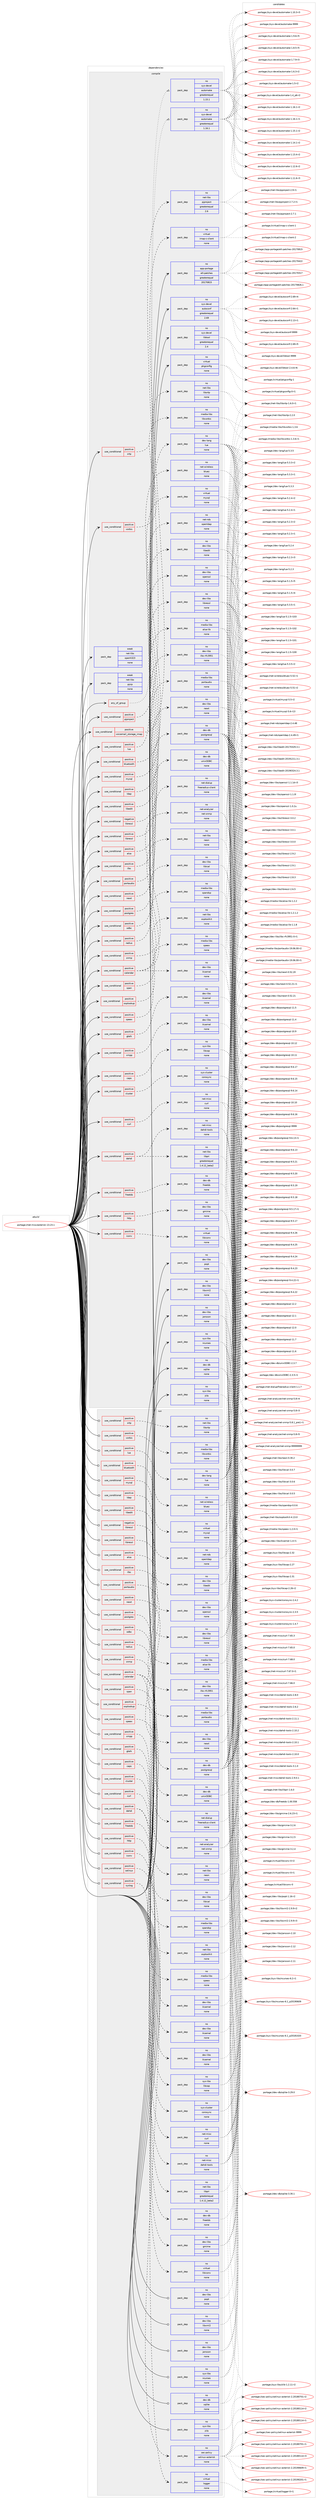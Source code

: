 digraph prolog {

# *************
# Graph options
# *************

newrank=true;
concentrate=true;
compound=true;
graph [rankdir=LR,fontname=Helvetica,fontsize=10,ranksep=1.5];#, ranksep=2.5, nodesep=0.2];
edge  [arrowhead=vee];
node  [fontname=Helvetica,fontsize=10];

# **********
# The ebuild
# **********

subgraph cluster_leftcol {
color=gray;
rank=same;
label=<<i>ebuild</i>>;
id [label="portage://net-misc/asterisk-13.23.1", color=red, width=4, href="../net-misc/asterisk-13.23.1.svg"];
}

# ****************
# The dependencies
# ****************

subgraph cluster_midcol {
color=gray;
label=<<i>dependencies</i>>;
subgraph cluster_compile {
fillcolor="#eeeeee";
style=filled;
label=<<i>compile</i>>;
subgraph any1924 {
dependency117105 [label=<<TABLE BORDER="0" CELLBORDER="1" CELLSPACING="0" CELLPADDING="4"><TR><TD CELLPADDING="10">any_of_group</TD></TR></TABLE>>, shape=none, color=red];subgraph pack90907 {
dependency117106 [label=<<TABLE BORDER="0" CELLBORDER="1" CELLSPACING="0" CELLPADDING="4" WIDTH="220"><TR><TD ROWSPAN="6" CELLPADDING="30">pack_dep</TD></TR><TR><TD WIDTH="110">no</TD></TR><TR><TD>sys-devel</TD></TR><TR><TD>automake</TD></TR><TR><TD>greaterequal</TD></TR><TR><TD>1.16.1</TD></TR></TABLE>>, shape=none, color=blue];
}
dependency117105:e -> dependency117106:w [weight=20,style="dotted",arrowhead="oinv"];
subgraph pack90908 {
dependency117107 [label=<<TABLE BORDER="0" CELLBORDER="1" CELLSPACING="0" CELLPADDING="4" WIDTH="220"><TR><TD ROWSPAN="6" CELLPADDING="30">pack_dep</TD></TR><TR><TD WIDTH="110">no</TD></TR><TR><TD>sys-devel</TD></TR><TR><TD>automake</TD></TR><TR><TD>greaterequal</TD></TR><TR><TD>1.15.1</TD></TR></TABLE>>, shape=none, color=blue];
}
dependency117105:e -> dependency117107:w [weight=20,style="dotted",arrowhead="oinv"];
}
id:e -> dependency117105:w [weight=20,style="solid",arrowhead="vee"];
subgraph cond24159 {
dependency117108 [label=<<TABLE BORDER="0" CELLBORDER="1" CELLSPACING="0" CELLPADDING="4"><TR><TD ROWSPAN="3" CELLPADDING="10">use_conditional</TD></TR><TR><TD>negative</TD></TR><TR><TD>libressl</TD></TR></TABLE>>, shape=none, color=red];
subgraph pack90909 {
dependency117109 [label=<<TABLE BORDER="0" CELLBORDER="1" CELLSPACING="0" CELLPADDING="4" WIDTH="220"><TR><TD ROWSPAN="6" CELLPADDING="30">pack_dep</TD></TR><TR><TD WIDTH="110">no</TD></TR><TR><TD>dev-libs</TD></TR><TR><TD>openssl</TD></TR><TR><TD>none</TD></TR><TR><TD></TD></TR></TABLE>>, shape=none, color=blue];
}
dependency117108:e -> dependency117109:w [weight=20,style="dashed",arrowhead="vee"];
}
id:e -> dependency117108:w [weight=20,style="solid",arrowhead="vee"];
subgraph cond24160 {
dependency117110 [label=<<TABLE BORDER="0" CELLBORDER="1" CELLSPACING="0" CELLPADDING="4"><TR><TD ROWSPAN="3" CELLPADDING="10">use_conditional</TD></TR><TR><TD>positive</TD></TR><TR><TD>alsa</TD></TR></TABLE>>, shape=none, color=red];
subgraph pack90910 {
dependency117111 [label=<<TABLE BORDER="0" CELLBORDER="1" CELLSPACING="0" CELLPADDING="4" WIDTH="220"><TR><TD ROWSPAN="6" CELLPADDING="30">pack_dep</TD></TR><TR><TD WIDTH="110">no</TD></TR><TR><TD>media-libs</TD></TR><TR><TD>alsa-lib</TD></TR><TR><TD>none</TD></TR><TR><TD></TD></TR></TABLE>>, shape=none, color=blue];
}
dependency117110:e -> dependency117111:w [weight=20,style="dashed",arrowhead="vee"];
}
id:e -> dependency117110:w [weight=20,style="solid",arrowhead="vee"];
subgraph cond24161 {
dependency117112 [label=<<TABLE BORDER="0" CELLBORDER="1" CELLSPACING="0" CELLPADDING="4"><TR><TD ROWSPAN="3" CELLPADDING="10">use_conditional</TD></TR><TR><TD>positive</TD></TR><TR><TD>bluetooth</TD></TR></TABLE>>, shape=none, color=red];
subgraph pack90911 {
dependency117113 [label=<<TABLE BORDER="0" CELLBORDER="1" CELLSPACING="0" CELLPADDING="4" WIDTH="220"><TR><TD ROWSPAN="6" CELLPADDING="30">pack_dep</TD></TR><TR><TD WIDTH="110">no</TD></TR><TR><TD>net-wireless</TD></TR><TR><TD>bluez</TD></TR><TR><TD>none</TD></TR><TR><TD></TD></TR></TABLE>>, shape=none, color=blue];
}
dependency117112:e -> dependency117113:w [weight=20,style="dashed",arrowhead="vee"];
}
id:e -> dependency117112:w [weight=20,style="solid",arrowhead="vee"];
subgraph cond24162 {
dependency117114 [label=<<TABLE BORDER="0" CELLBORDER="1" CELLSPACING="0" CELLPADDING="4"><TR><TD ROWSPAN="3" CELLPADDING="10">use_conditional</TD></TR><TR><TD>positive</TD></TR><TR><TD>calendar</TD></TR></TABLE>>, shape=none, color=red];
subgraph pack90912 {
dependency117115 [label=<<TABLE BORDER="0" CELLBORDER="1" CELLSPACING="0" CELLPADDING="4" WIDTH="220"><TR><TD ROWSPAN="6" CELLPADDING="30">pack_dep</TD></TR><TR><TD WIDTH="110">no</TD></TR><TR><TD>net-libs</TD></TR><TR><TD>neon</TD></TR><TR><TD>none</TD></TR><TR><TD></TD></TR></TABLE>>, shape=none, color=blue];
}
dependency117114:e -> dependency117115:w [weight=20,style="dashed",arrowhead="vee"];
subgraph pack90913 {
dependency117116 [label=<<TABLE BORDER="0" CELLBORDER="1" CELLSPACING="0" CELLPADDING="4" WIDTH="220"><TR><TD ROWSPAN="6" CELLPADDING="30">pack_dep</TD></TR><TR><TD WIDTH="110">no</TD></TR><TR><TD>dev-libs</TD></TR><TR><TD>libical</TD></TR><TR><TD>none</TD></TR><TR><TD></TD></TR></TABLE>>, shape=none, color=blue];
}
dependency117114:e -> dependency117116:w [weight=20,style="dashed",arrowhead="vee"];
subgraph pack90914 {
dependency117117 [label=<<TABLE BORDER="0" CELLBORDER="1" CELLSPACING="0" CELLPADDING="4" WIDTH="220"><TR><TD ROWSPAN="6" CELLPADDING="30">pack_dep</TD></TR><TR><TD WIDTH="110">no</TD></TR><TR><TD>dev-libs</TD></TR><TR><TD>iksemel</TD></TR><TR><TD>none</TD></TR><TR><TD></TD></TR></TABLE>>, shape=none, color=blue];
}
dependency117114:e -> dependency117117:w [weight=20,style="dashed",arrowhead="vee"];
}
id:e -> dependency117114:w [weight=20,style="solid",arrowhead="vee"];
subgraph cond24163 {
dependency117118 [label=<<TABLE BORDER="0" CELLBORDER="1" CELLSPACING="0" CELLPADDING="4"><TR><TD ROWSPAN="3" CELLPADDING="10">use_conditional</TD></TR><TR><TD>positive</TD></TR><TR><TD>caps</TD></TR></TABLE>>, shape=none, color=red];
subgraph pack90915 {
dependency117119 [label=<<TABLE BORDER="0" CELLBORDER="1" CELLSPACING="0" CELLPADDING="4" WIDTH="220"><TR><TD ROWSPAN="6" CELLPADDING="30">pack_dep</TD></TR><TR><TD WIDTH="110">no</TD></TR><TR><TD>sys-libs</TD></TR><TR><TD>libcap</TD></TR><TR><TD>none</TD></TR><TR><TD></TD></TR></TABLE>>, shape=none, color=blue];
}
dependency117118:e -> dependency117119:w [weight=20,style="dashed",arrowhead="vee"];
}
id:e -> dependency117118:w [weight=20,style="solid",arrowhead="vee"];
subgraph cond24164 {
dependency117120 [label=<<TABLE BORDER="0" CELLBORDER="1" CELLSPACING="0" CELLPADDING="4"><TR><TD ROWSPAN="3" CELLPADDING="10">use_conditional</TD></TR><TR><TD>positive</TD></TR><TR><TD>cluster</TD></TR></TABLE>>, shape=none, color=red];
subgraph pack90916 {
dependency117121 [label=<<TABLE BORDER="0" CELLBORDER="1" CELLSPACING="0" CELLPADDING="4" WIDTH="220"><TR><TD ROWSPAN="6" CELLPADDING="30">pack_dep</TD></TR><TR><TD WIDTH="110">no</TD></TR><TR><TD>sys-cluster</TD></TR><TR><TD>corosync</TD></TR><TR><TD>none</TD></TR><TR><TD></TD></TR></TABLE>>, shape=none, color=blue];
}
dependency117120:e -> dependency117121:w [weight=20,style="dashed",arrowhead="vee"];
}
id:e -> dependency117120:w [weight=20,style="solid",arrowhead="vee"];
subgraph cond24165 {
dependency117122 [label=<<TABLE BORDER="0" CELLBORDER="1" CELLSPACING="0" CELLPADDING="4"><TR><TD ROWSPAN="3" CELLPADDING="10">use_conditional</TD></TR><TR><TD>positive</TD></TR><TR><TD>curl</TD></TR></TABLE>>, shape=none, color=red];
subgraph pack90917 {
dependency117123 [label=<<TABLE BORDER="0" CELLBORDER="1" CELLSPACING="0" CELLPADDING="4" WIDTH="220"><TR><TD ROWSPAN="6" CELLPADDING="30">pack_dep</TD></TR><TR><TD WIDTH="110">no</TD></TR><TR><TD>net-misc</TD></TR><TR><TD>curl</TD></TR><TR><TD>none</TD></TR><TR><TD></TD></TR></TABLE>>, shape=none, color=blue];
}
dependency117122:e -> dependency117123:w [weight=20,style="dashed",arrowhead="vee"];
}
id:e -> dependency117122:w [weight=20,style="solid",arrowhead="vee"];
subgraph cond24166 {
dependency117124 [label=<<TABLE BORDER="0" CELLBORDER="1" CELLSPACING="0" CELLPADDING="4"><TR><TD ROWSPAN="3" CELLPADDING="10">use_conditional</TD></TR><TR><TD>positive</TD></TR><TR><TD>dahdi</TD></TR></TABLE>>, shape=none, color=red];
subgraph pack90918 {
dependency117125 [label=<<TABLE BORDER="0" CELLBORDER="1" CELLSPACING="0" CELLPADDING="4" WIDTH="220"><TR><TD ROWSPAN="6" CELLPADDING="30">pack_dep</TD></TR><TR><TD WIDTH="110">no</TD></TR><TR><TD>net-libs</TD></TR><TR><TD>libpri</TD></TR><TR><TD>greaterequal</TD></TR><TR><TD>1.4.12_beta2</TD></TR></TABLE>>, shape=none, color=blue];
}
dependency117124:e -> dependency117125:w [weight=20,style="dashed",arrowhead="vee"];
subgraph pack90919 {
dependency117126 [label=<<TABLE BORDER="0" CELLBORDER="1" CELLSPACING="0" CELLPADDING="4" WIDTH="220"><TR><TD ROWSPAN="6" CELLPADDING="30">pack_dep</TD></TR><TR><TD WIDTH="110">no</TD></TR><TR><TD>net-misc</TD></TR><TR><TD>dahdi-tools</TD></TR><TR><TD>none</TD></TR><TR><TD></TD></TR></TABLE>>, shape=none, color=blue];
}
dependency117124:e -> dependency117126:w [weight=20,style="dashed",arrowhead="vee"];
}
id:e -> dependency117124:w [weight=20,style="solid",arrowhead="vee"];
subgraph cond24167 {
dependency117127 [label=<<TABLE BORDER="0" CELLBORDER="1" CELLSPACING="0" CELLPADDING="4"><TR><TD ROWSPAN="3" CELLPADDING="10">use_conditional</TD></TR><TR><TD>positive</TD></TR><TR><TD>freetds</TD></TR></TABLE>>, shape=none, color=red];
subgraph pack90920 {
dependency117128 [label=<<TABLE BORDER="0" CELLBORDER="1" CELLSPACING="0" CELLPADDING="4" WIDTH="220"><TR><TD ROWSPAN="6" CELLPADDING="30">pack_dep</TD></TR><TR><TD WIDTH="110">no</TD></TR><TR><TD>dev-db</TD></TR><TR><TD>freetds</TD></TR><TR><TD>none</TD></TR><TR><TD></TD></TR></TABLE>>, shape=none, color=blue];
}
dependency117127:e -> dependency117128:w [weight=20,style="dashed",arrowhead="vee"];
}
id:e -> dependency117127:w [weight=20,style="solid",arrowhead="vee"];
subgraph cond24168 {
dependency117129 [label=<<TABLE BORDER="0" CELLBORDER="1" CELLSPACING="0" CELLPADDING="4"><TR><TD ROWSPAN="3" CELLPADDING="10">use_conditional</TD></TR><TR><TD>positive</TD></TR><TR><TD>gtalk</TD></TR></TABLE>>, shape=none, color=red];
subgraph pack90921 {
dependency117130 [label=<<TABLE BORDER="0" CELLBORDER="1" CELLSPACING="0" CELLPADDING="4" WIDTH="220"><TR><TD ROWSPAN="6" CELLPADDING="30">pack_dep</TD></TR><TR><TD WIDTH="110">no</TD></TR><TR><TD>dev-libs</TD></TR><TR><TD>iksemel</TD></TR><TR><TD>none</TD></TR><TR><TD></TD></TR></TABLE>>, shape=none, color=blue];
}
dependency117129:e -> dependency117130:w [weight=20,style="dashed",arrowhead="vee"];
}
id:e -> dependency117129:w [weight=20,style="solid",arrowhead="vee"];
subgraph cond24169 {
dependency117131 [label=<<TABLE BORDER="0" CELLBORDER="1" CELLSPACING="0" CELLPADDING="4"><TR><TD ROWSPAN="3" CELLPADDING="10">use_conditional</TD></TR><TR><TD>positive</TD></TR><TR><TD>http</TD></TR></TABLE>>, shape=none, color=red];
subgraph pack90922 {
dependency117132 [label=<<TABLE BORDER="0" CELLBORDER="1" CELLSPACING="0" CELLPADDING="4" WIDTH="220"><TR><TD ROWSPAN="6" CELLPADDING="30">pack_dep</TD></TR><TR><TD WIDTH="110">no</TD></TR><TR><TD>dev-libs</TD></TR><TR><TD>gmime</TD></TR><TR><TD>none</TD></TR><TR><TD></TD></TR></TABLE>>, shape=none, color=blue];
}
dependency117131:e -> dependency117132:w [weight=20,style="dashed",arrowhead="vee"];
}
id:e -> dependency117131:w [weight=20,style="solid",arrowhead="vee"];
subgraph cond24170 {
dependency117133 [label=<<TABLE BORDER="0" CELLBORDER="1" CELLSPACING="0" CELLPADDING="4"><TR><TD ROWSPAN="3" CELLPADDING="10">use_conditional</TD></TR><TR><TD>positive</TD></TR><TR><TD>iconv</TD></TR></TABLE>>, shape=none, color=red];
subgraph pack90923 {
dependency117134 [label=<<TABLE BORDER="0" CELLBORDER="1" CELLSPACING="0" CELLPADDING="4" WIDTH="220"><TR><TD ROWSPAN="6" CELLPADDING="30">pack_dep</TD></TR><TR><TD WIDTH="110">no</TD></TR><TR><TD>virtual</TD></TR><TR><TD>libiconv</TD></TR><TR><TD>none</TD></TR><TR><TD></TD></TR></TABLE>>, shape=none, color=blue];
}
dependency117133:e -> dependency117134:w [weight=20,style="dashed",arrowhead="vee"];
}
id:e -> dependency117133:w [weight=20,style="solid",arrowhead="vee"];
subgraph cond24171 {
dependency117135 [label=<<TABLE BORDER="0" CELLBORDER="1" CELLSPACING="0" CELLPADDING="4"><TR><TD ROWSPAN="3" CELLPADDING="10">use_conditional</TD></TR><TR><TD>positive</TD></TR><TR><TD>ilbc</TD></TR></TABLE>>, shape=none, color=red];
subgraph pack90924 {
dependency117136 [label=<<TABLE BORDER="0" CELLBORDER="1" CELLSPACING="0" CELLPADDING="4" WIDTH="220"><TR><TD ROWSPAN="6" CELLPADDING="30">pack_dep</TD></TR><TR><TD WIDTH="110">no</TD></TR><TR><TD>dev-libs</TD></TR><TR><TD>ilbc-rfc3951</TD></TR><TR><TD>none</TD></TR><TR><TD></TD></TR></TABLE>>, shape=none, color=blue];
}
dependency117135:e -> dependency117136:w [weight=20,style="dashed",arrowhead="vee"];
}
id:e -> dependency117135:w [weight=20,style="solid",arrowhead="vee"];
subgraph cond24172 {
dependency117137 [label=<<TABLE BORDER="0" CELLBORDER="1" CELLSPACING="0" CELLPADDING="4"><TR><TD ROWSPAN="3" CELLPADDING="10">use_conditional</TD></TR><TR><TD>positive</TD></TR><TR><TD>ldap</TD></TR></TABLE>>, shape=none, color=red];
subgraph pack90925 {
dependency117138 [label=<<TABLE BORDER="0" CELLBORDER="1" CELLSPACING="0" CELLPADDING="4" WIDTH="220"><TR><TD ROWSPAN="6" CELLPADDING="30">pack_dep</TD></TR><TR><TD WIDTH="110">no</TD></TR><TR><TD>net-nds</TD></TR><TR><TD>openldap</TD></TR><TR><TD>none</TD></TR><TR><TD></TD></TR></TABLE>>, shape=none, color=blue];
}
dependency117137:e -> dependency117138:w [weight=20,style="dashed",arrowhead="vee"];
}
id:e -> dependency117137:w [weight=20,style="solid",arrowhead="vee"];
subgraph cond24173 {
dependency117139 [label=<<TABLE BORDER="0" CELLBORDER="1" CELLSPACING="0" CELLPADDING="4"><TR><TD ROWSPAN="3" CELLPADDING="10">use_conditional</TD></TR><TR><TD>positive</TD></TR><TR><TD>libedit</TD></TR></TABLE>>, shape=none, color=red];
subgraph pack90926 {
dependency117140 [label=<<TABLE BORDER="0" CELLBORDER="1" CELLSPACING="0" CELLPADDING="4" WIDTH="220"><TR><TD ROWSPAN="6" CELLPADDING="30">pack_dep</TD></TR><TR><TD WIDTH="110">no</TD></TR><TR><TD>dev-libs</TD></TR><TR><TD>libedit</TD></TR><TR><TD>none</TD></TR><TR><TD></TD></TR></TABLE>>, shape=none, color=blue];
}
dependency117139:e -> dependency117140:w [weight=20,style="dashed",arrowhead="vee"];
}
id:e -> dependency117139:w [weight=20,style="solid",arrowhead="vee"];
subgraph cond24174 {
dependency117141 [label=<<TABLE BORDER="0" CELLBORDER="1" CELLSPACING="0" CELLPADDING="4"><TR><TD ROWSPAN="3" CELLPADDING="10">use_conditional</TD></TR><TR><TD>positive</TD></TR><TR><TD>libressl</TD></TR></TABLE>>, shape=none, color=red];
subgraph pack90927 {
dependency117142 [label=<<TABLE BORDER="0" CELLBORDER="1" CELLSPACING="0" CELLPADDING="4" WIDTH="220"><TR><TD ROWSPAN="6" CELLPADDING="30">pack_dep</TD></TR><TR><TD WIDTH="110">no</TD></TR><TR><TD>dev-libs</TD></TR><TR><TD>libressl</TD></TR><TR><TD>none</TD></TR><TR><TD></TD></TR></TABLE>>, shape=none, color=blue];
}
dependency117141:e -> dependency117142:w [weight=20,style="dashed",arrowhead="vee"];
}
id:e -> dependency117141:w [weight=20,style="solid",arrowhead="vee"];
subgraph cond24175 {
dependency117143 [label=<<TABLE BORDER="0" CELLBORDER="1" CELLSPACING="0" CELLPADDING="4"><TR><TD ROWSPAN="3" CELLPADDING="10">use_conditional</TD></TR><TR><TD>positive</TD></TR><TR><TD>lua</TD></TR></TABLE>>, shape=none, color=red];
subgraph pack90928 {
dependency117144 [label=<<TABLE BORDER="0" CELLBORDER="1" CELLSPACING="0" CELLPADDING="4" WIDTH="220"><TR><TD ROWSPAN="6" CELLPADDING="30">pack_dep</TD></TR><TR><TD WIDTH="110">no</TD></TR><TR><TD>dev-lang</TD></TR><TR><TD>lua</TD></TR><TR><TD>none</TD></TR><TR><TD></TD></TR></TABLE>>, shape=none, color=blue];
}
dependency117143:e -> dependency117144:w [weight=20,style="dashed",arrowhead="vee"];
}
id:e -> dependency117143:w [weight=20,style="solid",arrowhead="vee"];
subgraph cond24176 {
dependency117145 [label=<<TABLE BORDER="0" CELLBORDER="1" CELLSPACING="0" CELLPADDING="4"><TR><TD ROWSPAN="3" CELLPADDING="10">use_conditional</TD></TR><TR><TD>positive</TD></TR><TR><TD>mysql</TD></TR></TABLE>>, shape=none, color=red];
subgraph pack90929 {
dependency117146 [label=<<TABLE BORDER="0" CELLBORDER="1" CELLSPACING="0" CELLPADDING="4" WIDTH="220"><TR><TD ROWSPAN="6" CELLPADDING="30">pack_dep</TD></TR><TR><TD WIDTH="110">no</TD></TR><TR><TD>virtual</TD></TR><TR><TD>mysql</TD></TR><TR><TD>none</TD></TR><TR><TD></TD></TR></TABLE>>, shape=none, color=blue];
}
dependency117145:e -> dependency117146:w [weight=20,style="dashed",arrowhead="vee"];
}
id:e -> dependency117145:w [weight=20,style="solid",arrowhead="vee"];
subgraph cond24177 {
dependency117147 [label=<<TABLE BORDER="0" CELLBORDER="1" CELLSPACING="0" CELLPADDING="4"><TR><TD ROWSPAN="3" CELLPADDING="10">use_conditional</TD></TR><TR><TD>positive</TD></TR><TR><TD>newt</TD></TR></TABLE>>, shape=none, color=red];
subgraph pack90930 {
dependency117148 [label=<<TABLE BORDER="0" CELLBORDER="1" CELLSPACING="0" CELLPADDING="4" WIDTH="220"><TR><TD ROWSPAN="6" CELLPADDING="30">pack_dep</TD></TR><TR><TD WIDTH="110">no</TD></TR><TR><TD>dev-libs</TD></TR><TR><TD>newt</TD></TR><TR><TD>none</TD></TR><TR><TD></TD></TR></TABLE>>, shape=none, color=blue];
}
dependency117147:e -> dependency117148:w [weight=20,style="dashed",arrowhead="vee"];
}
id:e -> dependency117147:w [weight=20,style="solid",arrowhead="vee"];
subgraph cond24178 {
dependency117149 [label=<<TABLE BORDER="0" CELLBORDER="1" CELLSPACING="0" CELLPADDING="4"><TR><TD ROWSPAN="3" CELLPADDING="10">use_conditional</TD></TR><TR><TD>positive</TD></TR><TR><TD>odbc</TD></TR></TABLE>>, shape=none, color=red];
subgraph pack90931 {
dependency117150 [label=<<TABLE BORDER="0" CELLBORDER="1" CELLSPACING="0" CELLPADDING="4" WIDTH="220"><TR><TD ROWSPAN="6" CELLPADDING="30">pack_dep</TD></TR><TR><TD WIDTH="110">no</TD></TR><TR><TD>dev-db</TD></TR><TR><TD>unixODBC</TD></TR><TR><TD>none</TD></TR><TR><TD></TD></TR></TABLE>>, shape=none, color=blue];
}
dependency117149:e -> dependency117150:w [weight=20,style="dashed",arrowhead="vee"];
}
id:e -> dependency117149:w [weight=20,style="solid",arrowhead="vee"];
subgraph cond24179 {
dependency117151 [label=<<TABLE BORDER="0" CELLBORDER="1" CELLSPACING="0" CELLPADDING="4"><TR><TD ROWSPAN="3" CELLPADDING="10">use_conditional</TD></TR><TR><TD>positive</TD></TR><TR><TD>osplookup</TD></TR></TABLE>>, shape=none, color=red];
subgraph pack90932 {
dependency117152 [label=<<TABLE BORDER="0" CELLBORDER="1" CELLSPACING="0" CELLPADDING="4" WIDTH="220"><TR><TD ROWSPAN="6" CELLPADDING="30">pack_dep</TD></TR><TR><TD WIDTH="110">no</TD></TR><TR><TD>net-libs</TD></TR><TR><TD>osptoolkit</TD></TR><TR><TD>none</TD></TR><TR><TD></TD></TR></TABLE>>, shape=none, color=blue];
}
dependency117151:e -> dependency117152:w [weight=20,style="dashed",arrowhead="vee"];
}
id:e -> dependency117151:w [weight=20,style="solid",arrowhead="vee"];
subgraph cond24180 {
dependency117153 [label=<<TABLE BORDER="0" CELLBORDER="1" CELLSPACING="0" CELLPADDING="4"><TR><TD ROWSPAN="3" CELLPADDING="10">use_conditional</TD></TR><TR><TD>positive</TD></TR><TR><TD>pjproject</TD></TR></TABLE>>, shape=none, color=red];
subgraph pack90933 {
dependency117154 [label=<<TABLE BORDER="0" CELLBORDER="1" CELLSPACING="0" CELLPADDING="4" WIDTH="220"><TR><TD ROWSPAN="6" CELLPADDING="30">pack_dep</TD></TR><TR><TD WIDTH="110">no</TD></TR><TR><TD>net-libs</TD></TR><TR><TD>pjproject</TD></TR><TR><TD>greaterequal</TD></TR><TR><TD>2.6</TD></TR></TABLE>>, shape=none, color=blue];
}
dependency117153:e -> dependency117154:w [weight=20,style="dashed",arrowhead="vee"];
}
id:e -> dependency117153:w [weight=20,style="solid",arrowhead="vee"];
subgraph cond24181 {
dependency117155 [label=<<TABLE BORDER="0" CELLBORDER="1" CELLSPACING="0" CELLPADDING="4"><TR><TD ROWSPAN="3" CELLPADDING="10">use_conditional</TD></TR><TR><TD>positive</TD></TR><TR><TD>portaudio</TD></TR></TABLE>>, shape=none, color=red];
subgraph pack90934 {
dependency117156 [label=<<TABLE BORDER="0" CELLBORDER="1" CELLSPACING="0" CELLPADDING="4" WIDTH="220"><TR><TD ROWSPAN="6" CELLPADDING="30">pack_dep</TD></TR><TR><TD WIDTH="110">no</TD></TR><TR><TD>media-libs</TD></TR><TR><TD>portaudio</TD></TR><TR><TD>none</TD></TR><TR><TD></TD></TR></TABLE>>, shape=none, color=blue];
}
dependency117155:e -> dependency117156:w [weight=20,style="dashed",arrowhead="vee"];
}
id:e -> dependency117155:w [weight=20,style="solid",arrowhead="vee"];
subgraph cond24182 {
dependency117157 [label=<<TABLE BORDER="0" CELLBORDER="1" CELLSPACING="0" CELLPADDING="4"><TR><TD ROWSPAN="3" CELLPADDING="10">use_conditional</TD></TR><TR><TD>positive</TD></TR><TR><TD>postgres</TD></TR></TABLE>>, shape=none, color=red];
subgraph pack90935 {
dependency117158 [label=<<TABLE BORDER="0" CELLBORDER="1" CELLSPACING="0" CELLPADDING="4" WIDTH="220"><TR><TD ROWSPAN="6" CELLPADDING="30">pack_dep</TD></TR><TR><TD WIDTH="110">no</TD></TR><TR><TD>dev-db</TD></TR><TR><TD>postgresql</TD></TR><TR><TD>none</TD></TR><TR><TD></TD></TR></TABLE>>, shape=none, color=blue];
}
dependency117157:e -> dependency117158:w [weight=20,style="dashed",arrowhead="vee"];
}
id:e -> dependency117157:w [weight=20,style="solid",arrowhead="vee"];
subgraph cond24183 {
dependency117159 [label=<<TABLE BORDER="0" CELLBORDER="1" CELLSPACING="0" CELLPADDING="4"><TR><TD ROWSPAN="3" CELLPADDING="10">use_conditional</TD></TR><TR><TD>positive</TD></TR><TR><TD>radius</TD></TR></TABLE>>, shape=none, color=red];
subgraph pack90936 {
dependency117160 [label=<<TABLE BORDER="0" CELLBORDER="1" CELLSPACING="0" CELLPADDING="4" WIDTH="220"><TR><TD ROWSPAN="6" CELLPADDING="30">pack_dep</TD></TR><TR><TD WIDTH="110">no</TD></TR><TR><TD>net-dialup</TD></TR><TR><TD>freeradius-client</TD></TR><TR><TD>none</TD></TR><TR><TD></TD></TR></TABLE>>, shape=none, color=blue];
}
dependency117159:e -> dependency117160:w [weight=20,style="dashed",arrowhead="vee"];
}
id:e -> dependency117159:w [weight=20,style="solid",arrowhead="vee"];
subgraph cond24184 {
dependency117161 [label=<<TABLE BORDER="0" CELLBORDER="1" CELLSPACING="0" CELLPADDING="4"><TR><TD ROWSPAN="3" CELLPADDING="10">use_conditional</TD></TR><TR><TD>positive</TD></TR><TR><TD>snmp</TD></TR></TABLE>>, shape=none, color=red];
subgraph pack90937 {
dependency117162 [label=<<TABLE BORDER="0" CELLBORDER="1" CELLSPACING="0" CELLPADDING="4" WIDTH="220"><TR><TD ROWSPAN="6" CELLPADDING="30">pack_dep</TD></TR><TR><TD WIDTH="110">no</TD></TR><TR><TD>net-analyzer</TD></TR><TR><TD>net-snmp</TD></TR><TR><TD>none</TD></TR><TR><TD></TD></TR></TABLE>>, shape=none, color=blue];
}
dependency117161:e -> dependency117162:w [weight=20,style="dashed",arrowhead="vee"];
}
id:e -> dependency117161:w [weight=20,style="solid",arrowhead="vee"];
subgraph cond24185 {
dependency117163 [label=<<TABLE BORDER="0" CELLBORDER="1" CELLSPACING="0" CELLPADDING="4"><TR><TD ROWSPAN="3" CELLPADDING="10">use_conditional</TD></TR><TR><TD>positive</TD></TR><TR><TD>span</TD></TR></TABLE>>, shape=none, color=red];
subgraph pack90938 {
dependency117164 [label=<<TABLE BORDER="0" CELLBORDER="1" CELLSPACING="0" CELLPADDING="4" WIDTH="220"><TR><TD ROWSPAN="6" CELLPADDING="30">pack_dep</TD></TR><TR><TD WIDTH="110">no</TD></TR><TR><TD>media-libs</TD></TR><TR><TD>spandsp</TD></TR><TR><TD>none</TD></TR><TR><TD></TD></TR></TABLE>>, shape=none, color=blue];
}
dependency117163:e -> dependency117164:w [weight=20,style="dashed",arrowhead="vee"];
}
id:e -> dependency117163:w [weight=20,style="solid",arrowhead="vee"];
subgraph cond24186 {
dependency117165 [label=<<TABLE BORDER="0" CELLBORDER="1" CELLSPACING="0" CELLPADDING="4"><TR><TD ROWSPAN="3" CELLPADDING="10">use_conditional</TD></TR><TR><TD>positive</TD></TR><TR><TD>speex</TD></TR></TABLE>>, shape=none, color=red];
subgraph pack90939 {
dependency117166 [label=<<TABLE BORDER="0" CELLBORDER="1" CELLSPACING="0" CELLPADDING="4" WIDTH="220"><TR><TD ROWSPAN="6" CELLPADDING="30">pack_dep</TD></TR><TR><TD WIDTH="110">no</TD></TR><TR><TD>media-libs</TD></TR><TR><TD>speex</TD></TR><TR><TD>none</TD></TR><TR><TD></TD></TR></TABLE>>, shape=none, color=blue];
}
dependency117165:e -> dependency117166:w [weight=20,style="dashed",arrowhead="vee"];
}
id:e -> dependency117165:w [weight=20,style="solid",arrowhead="vee"];
subgraph cond24187 {
dependency117167 [label=<<TABLE BORDER="0" CELLBORDER="1" CELLSPACING="0" CELLPADDING="4"><TR><TD ROWSPAN="3" CELLPADDING="10">use_conditional</TD></TR><TR><TD>positive</TD></TR><TR><TD>srtp</TD></TR></TABLE>>, shape=none, color=red];
subgraph pack90940 {
dependency117168 [label=<<TABLE BORDER="0" CELLBORDER="1" CELLSPACING="0" CELLPADDING="4" WIDTH="220"><TR><TD ROWSPAN="6" CELLPADDING="30">pack_dep</TD></TR><TR><TD WIDTH="110">no</TD></TR><TR><TD>net-libs</TD></TR><TR><TD>libsrtp</TD></TR><TR><TD>none</TD></TR><TR><TD></TD></TR></TABLE>>, shape=none, color=blue];
}
dependency117167:e -> dependency117168:w [weight=20,style="dashed",arrowhead="vee"];
}
id:e -> dependency117167:w [weight=20,style="solid",arrowhead="vee"];
subgraph cond24188 {
dependency117169 [label=<<TABLE BORDER="0" CELLBORDER="1" CELLSPACING="0" CELLPADDING="4"><TR><TD ROWSPAN="3" CELLPADDING="10">use_conditional</TD></TR><TR><TD>positive</TD></TR><TR><TD>voicemail_storage_imap</TD></TR></TABLE>>, shape=none, color=red];
subgraph pack90941 {
dependency117170 [label=<<TABLE BORDER="0" CELLBORDER="1" CELLSPACING="0" CELLPADDING="4" WIDTH="220"><TR><TD ROWSPAN="6" CELLPADDING="30">pack_dep</TD></TR><TR><TD WIDTH="110">no</TD></TR><TR><TD>virtual</TD></TR><TR><TD>imap-c-client</TD></TR><TR><TD>none</TD></TR><TR><TD></TD></TR></TABLE>>, shape=none, color=blue];
}
dependency117169:e -> dependency117170:w [weight=20,style="dashed",arrowhead="vee"];
}
id:e -> dependency117169:w [weight=20,style="solid",arrowhead="vee"];
subgraph cond24189 {
dependency117171 [label=<<TABLE BORDER="0" CELLBORDER="1" CELLSPACING="0" CELLPADDING="4"><TR><TD ROWSPAN="3" CELLPADDING="10">use_conditional</TD></TR><TR><TD>positive</TD></TR><TR><TD>vorbis</TD></TR></TABLE>>, shape=none, color=red];
subgraph pack90942 {
dependency117172 [label=<<TABLE BORDER="0" CELLBORDER="1" CELLSPACING="0" CELLPADDING="4" WIDTH="220"><TR><TD ROWSPAN="6" CELLPADDING="30">pack_dep</TD></TR><TR><TD WIDTH="110">no</TD></TR><TR><TD>media-libs</TD></TR><TR><TD>libvorbis</TD></TR><TR><TD>none</TD></TR><TR><TD></TD></TR></TABLE>>, shape=none, color=blue];
}
dependency117171:e -> dependency117172:w [weight=20,style="dashed",arrowhead="vee"];
}
id:e -> dependency117171:w [weight=20,style="solid",arrowhead="vee"];
subgraph cond24190 {
dependency117173 [label=<<TABLE BORDER="0" CELLBORDER="1" CELLSPACING="0" CELLPADDING="4"><TR><TD ROWSPAN="3" CELLPADDING="10">use_conditional</TD></TR><TR><TD>positive</TD></TR><TR><TD>xmpp</TD></TR></TABLE>>, shape=none, color=red];
subgraph pack90943 {
dependency117174 [label=<<TABLE BORDER="0" CELLBORDER="1" CELLSPACING="0" CELLPADDING="4" WIDTH="220"><TR><TD ROWSPAN="6" CELLPADDING="30">pack_dep</TD></TR><TR><TD WIDTH="110">no</TD></TR><TR><TD>dev-libs</TD></TR><TR><TD>iksemel</TD></TR><TR><TD>none</TD></TR><TR><TD></TD></TR></TABLE>>, shape=none, color=blue];
}
dependency117173:e -> dependency117174:w [weight=20,style="dashed",arrowhead="vee"];
}
id:e -> dependency117173:w [weight=20,style="solid",arrowhead="vee"];
subgraph pack90944 {
dependency117175 [label=<<TABLE BORDER="0" CELLBORDER="1" CELLSPACING="0" CELLPADDING="4" WIDTH="220"><TR><TD ROWSPAN="6" CELLPADDING="30">pack_dep</TD></TR><TR><TD WIDTH="110">no</TD></TR><TR><TD>app-portage</TD></TR><TR><TD>elt-patches</TD></TR><TR><TD>greaterequal</TD></TR><TR><TD>20170815</TD></TR></TABLE>>, shape=none, color=blue];
}
id:e -> dependency117175:w [weight=20,style="solid",arrowhead="vee"];
subgraph pack90945 {
dependency117176 [label=<<TABLE BORDER="0" CELLBORDER="1" CELLSPACING="0" CELLPADDING="4" WIDTH="220"><TR><TD ROWSPAN="6" CELLPADDING="30">pack_dep</TD></TR><TR><TD WIDTH="110">no</TD></TR><TR><TD>dev-db</TD></TR><TR><TD>sqlite</TD></TR><TR><TD>none</TD></TR><TR><TD></TD></TR></TABLE>>, shape=none, color=blue];
}
id:e -> dependency117176:w [weight=20,style="solid",arrowhead="vee"];
subgraph pack90946 {
dependency117177 [label=<<TABLE BORDER="0" CELLBORDER="1" CELLSPACING="0" CELLPADDING="4" WIDTH="220"><TR><TD ROWSPAN="6" CELLPADDING="30">pack_dep</TD></TR><TR><TD WIDTH="110">no</TD></TR><TR><TD>dev-libs</TD></TR><TR><TD>jansson</TD></TR><TR><TD>none</TD></TR><TR><TD></TD></TR></TABLE>>, shape=none, color=blue];
}
id:e -> dependency117177:w [weight=20,style="solid",arrowhead="vee"];
subgraph pack90947 {
dependency117178 [label=<<TABLE BORDER="0" CELLBORDER="1" CELLSPACING="0" CELLPADDING="4" WIDTH="220"><TR><TD ROWSPAN="6" CELLPADDING="30">pack_dep</TD></TR><TR><TD WIDTH="110">no</TD></TR><TR><TD>dev-libs</TD></TR><TR><TD>libxml2</TD></TR><TR><TD>none</TD></TR><TR><TD></TD></TR></TABLE>>, shape=none, color=blue];
}
id:e -> dependency117178:w [weight=20,style="solid",arrowhead="vee"];
subgraph pack90948 {
dependency117179 [label=<<TABLE BORDER="0" CELLBORDER="1" CELLSPACING="0" CELLPADDING="4" WIDTH="220"><TR><TD ROWSPAN="6" CELLPADDING="30">pack_dep</TD></TR><TR><TD WIDTH="110">no</TD></TR><TR><TD>dev-libs</TD></TR><TR><TD>popt</TD></TR><TR><TD>none</TD></TR><TR><TD></TD></TR></TABLE>>, shape=none, color=blue];
}
id:e -> dependency117179:w [weight=20,style="solid",arrowhead="vee"];
subgraph pack90949 {
dependency117180 [label=<<TABLE BORDER="0" CELLBORDER="1" CELLSPACING="0" CELLPADDING="4" WIDTH="220"><TR><TD ROWSPAN="6" CELLPADDING="30">pack_dep</TD></TR><TR><TD WIDTH="110">no</TD></TR><TR><TD>sys-devel</TD></TR><TR><TD>autoconf</TD></TR><TR><TD>greaterequal</TD></TR><TR><TD>2.69</TD></TR></TABLE>>, shape=none, color=blue];
}
id:e -> dependency117180:w [weight=20,style="solid",arrowhead="vee"];
subgraph pack90950 {
dependency117181 [label=<<TABLE BORDER="0" CELLBORDER="1" CELLSPACING="0" CELLPADDING="4" WIDTH="220"><TR><TD ROWSPAN="6" CELLPADDING="30">pack_dep</TD></TR><TR><TD WIDTH="110">no</TD></TR><TR><TD>sys-devel</TD></TR><TR><TD>libtool</TD></TR><TR><TD>greaterequal</TD></TR><TR><TD>2.4</TD></TR></TABLE>>, shape=none, color=blue];
}
id:e -> dependency117181:w [weight=20,style="solid",arrowhead="vee"];
subgraph pack90951 {
dependency117182 [label=<<TABLE BORDER="0" CELLBORDER="1" CELLSPACING="0" CELLPADDING="4" WIDTH="220"><TR><TD ROWSPAN="6" CELLPADDING="30">pack_dep</TD></TR><TR><TD WIDTH="110">no</TD></TR><TR><TD>sys-libs</TD></TR><TR><TD>ncurses</TD></TR><TR><TD>none</TD></TR><TR><TD></TD></TR></TABLE>>, shape=none, color=blue];
}
id:e -> dependency117182:w [weight=20,style="solid",arrowhead="vee"];
subgraph pack90952 {
dependency117183 [label=<<TABLE BORDER="0" CELLBORDER="1" CELLSPACING="0" CELLPADDING="4" WIDTH="220"><TR><TD ROWSPAN="6" CELLPADDING="30">pack_dep</TD></TR><TR><TD WIDTH="110">no</TD></TR><TR><TD>sys-libs</TD></TR><TR><TD>zlib</TD></TR><TR><TD>none</TD></TR><TR><TD></TD></TR></TABLE>>, shape=none, color=blue];
}
id:e -> dependency117183:w [weight=20,style="solid",arrowhead="vee"];
subgraph pack90953 {
dependency117184 [label=<<TABLE BORDER="0" CELLBORDER="1" CELLSPACING="0" CELLPADDING="4" WIDTH="220"><TR><TD ROWSPAN="6" CELLPADDING="30">pack_dep</TD></TR><TR><TD WIDTH="110">no</TD></TR><TR><TD>virtual</TD></TR><TR><TD>pkgconfig</TD></TR><TR><TD>none</TD></TR><TR><TD></TD></TR></TABLE>>, shape=none, color=blue];
}
id:e -> dependency117184:w [weight=20,style="solid",arrowhead="vee"];
subgraph pack90954 {
dependency117185 [label=<<TABLE BORDER="0" CELLBORDER="1" CELLSPACING="0" CELLPADDING="4" WIDTH="220"><TR><TD ROWSPAN="6" CELLPADDING="30">pack_dep</TD></TR><TR><TD WIDTH="110">weak</TD></TR><TR><TD>net-libs</TD></TR><TR><TD>openh323</TD></TR><TR><TD>none</TD></TR><TR><TD></TD></TR></TABLE>>, shape=none, color=blue];
}
id:e -> dependency117185:w [weight=20,style="solid",arrowhead="vee"];
subgraph pack90955 {
dependency117186 [label=<<TABLE BORDER="0" CELLBORDER="1" CELLSPACING="0" CELLPADDING="4" WIDTH="220"><TR><TD ROWSPAN="6" CELLPADDING="30">pack_dep</TD></TR><TR><TD WIDTH="110">weak</TD></TR><TR><TD>net-libs</TD></TR><TR><TD>pjsip</TD></TR><TR><TD>none</TD></TR><TR><TD></TD></TR></TABLE>>, shape=none, color=blue];
}
id:e -> dependency117186:w [weight=20,style="solid",arrowhead="vee"];
}
subgraph cluster_compileandrun {
fillcolor="#eeeeee";
style=filled;
label=<<i>compile and run</i>>;
}
subgraph cluster_run {
fillcolor="#eeeeee";
style=filled;
label=<<i>run</i>>;
subgraph cond24191 {
dependency117187 [label=<<TABLE BORDER="0" CELLBORDER="1" CELLSPACING="0" CELLPADDING="4"><TR><TD ROWSPAN="3" CELLPADDING="10">use_conditional</TD></TR><TR><TD>negative</TD></TR><TR><TD>libressl</TD></TR></TABLE>>, shape=none, color=red];
subgraph pack90956 {
dependency117188 [label=<<TABLE BORDER="0" CELLBORDER="1" CELLSPACING="0" CELLPADDING="4" WIDTH="220"><TR><TD ROWSPAN="6" CELLPADDING="30">pack_dep</TD></TR><TR><TD WIDTH="110">no</TD></TR><TR><TD>dev-libs</TD></TR><TR><TD>openssl</TD></TR><TR><TD>none</TD></TR><TR><TD></TD></TR></TABLE>>, shape=none, color=blue];
}
dependency117187:e -> dependency117188:w [weight=20,style="dashed",arrowhead="vee"];
}
id:e -> dependency117187:w [weight=20,style="solid",arrowhead="odot"];
subgraph cond24192 {
dependency117189 [label=<<TABLE BORDER="0" CELLBORDER="1" CELLSPACING="0" CELLPADDING="4"><TR><TD ROWSPAN="3" CELLPADDING="10">use_conditional</TD></TR><TR><TD>positive</TD></TR><TR><TD>alsa</TD></TR></TABLE>>, shape=none, color=red];
subgraph pack90957 {
dependency117190 [label=<<TABLE BORDER="0" CELLBORDER="1" CELLSPACING="0" CELLPADDING="4" WIDTH="220"><TR><TD ROWSPAN="6" CELLPADDING="30">pack_dep</TD></TR><TR><TD WIDTH="110">no</TD></TR><TR><TD>media-libs</TD></TR><TR><TD>alsa-lib</TD></TR><TR><TD>none</TD></TR><TR><TD></TD></TR></TABLE>>, shape=none, color=blue];
}
dependency117189:e -> dependency117190:w [weight=20,style="dashed",arrowhead="vee"];
}
id:e -> dependency117189:w [weight=20,style="solid",arrowhead="odot"];
subgraph cond24193 {
dependency117191 [label=<<TABLE BORDER="0" CELLBORDER="1" CELLSPACING="0" CELLPADDING="4"><TR><TD ROWSPAN="3" CELLPADDING="10">use_conditional</TD></TR><TR><TD>positive</TD></TR><TR><TD>bluetooth</TD></TR></TABLE>>, shape=none, color=red];
subgraph pack90958 {
dependency117192 [label=<<TABLE BORDER="0" CELLBORDER="1" CELLSPACING="0" CELLPADDING="4" WIDTH="220"><TR><TD ROWSPAN="6" CELLPADDING="30">pack_dep</TD></TR><TR><TD WIDTH="110">no</TD></TR><TR><TD>net-wireless</TD></TR><TR><TD>bluez</TD></TR><TR><TD>none</TD></TR><TR><TD></TD></TR></TABLE>>, shape=none, color=blue];
}
dependency117191:e -> dependency117192:w [weight=20,style="dashed",arrowhead="vee"];
}
id:e -> dependency117191:w [weight=20,style="solid",arrowhead="odot"];
subgraph cond24194 {
dependency117193 [label=<<TABLE BORDER="0" CELLBORDER="1" CELLSPACING="0" CELLPADDING="4"><TR><TD ROWSPAN="3" CELLPADDING="10">use_conditional</TD></TR><TR><TD>positive</TD></TR><TR><TD>calendar</TD></TR></TABLE>>, shape=none, color=red];
subgraph pack90959 {
dependency117194 [label=<<TABLE BORDER="0" CELLBORDER="1" CELLSPACING="0" CELLPADDING="4" WIDTH="220"><TR><TD ROWSPAN="6" CELLPADDING="30">pack_dep</TD></TR><TR><TD WIDTH="110">no</TD></TR><TR><TD>net-libs</TD></TR><TR><TD>neon</TD></TR><TR><TD>none</TD></TR><TR><TD></TD></TR></TABLE>>, shape=none, color=blue];
}
dependency117193:e -> dependency117194:w [weight=20,style="dashed",arrowhead="vee"];
subgraph pack90960 {
dependency117195 [label=<<TABLE BORDER="0" CELLBORDER="1" CELLSPACING="0" CELLPADDING="4" WIDTH="220"><TR><TD ROWSPAN="6" CELLPADDING="30">pack_dep</TD></TR><TR><TD WIDTH="110">no</TD></TR><TR><TD>dev-libs</TD></TR><TR><TD>libical</TD></TR><TR><TD>none</TD></TR><TR><TD></TD></TR></TABLE>>, shape=none, color=blue];
}
dependency117193:e -> dependency117195:w [weight=20,style="dashed",arrowhead="vee"];
subgraph pack90961 {
dependency117196 [label=<<TABLE BORDER="0" CELLBORDER="1" CELLSPACING="0" CELLPADDING="4" WIDTH="220"><TR><TD ROWSPAN="6" CELLPADDING="30">pack_dep</TD></TR><TR><TD WIDTH="110">no</TD></TR><TR><TD>dev-libs</TD></TR><TR><TD>iksemel</TD></TR><TR><TD>none</TD></TR><TR><TD></TD></TR></TABLE>>, shape=none, color=blue];
}
dependency117193:e -> dependency117196:w [weight=20,style="dashed",arrowhead="vee"];
}
id:e -> dependency117193:w [weight=20,style="solid",arrowhead="odot"];
subgraph cond24195 {
dependency117197 [label=<<TABLE BORDER="0" CELLBORDER="1" CELLSPACING="0" CELLPADDING="4"><TR><TD ROWSPAN="3" CELLPADDING="10">use_conditional</TD></TR><TR><TD>positive</TD></TR><TR><TD>caps</TD></TR></TABLE>>, shape=none, color=red];
subgraph pack90962 {
dependency117198 [label=<<TABLE BORDER="0" CELLBORDER="1" CELLSPACING="0" CELLPADDING="4" WIDTH="220"><TR><TD ROWSPAN="6" CELLPADDING="30">pack_dep</TD></TR><TR><TD WIDTH="110">no</TD></TR><TR><TD>sys-libs</TD></TR><TR><TD>libcap</TD></TR><TR><TD>none</TD></TR><TR><TD></TD></TR></TABLE>>, shape=none, color=blue];
}
dependency117197:e -> dependency117198:w [weight=20,style="dashed",arrowhead="vee"];
}
id:e -> dependency117197:w [weight=20,style="solid",arrowhead="odot"];
subgraph cond24196 {
dependency117199 [label=<<TABLE BORDER="0" CELLBORDER="1" CELLSPACING="0" CELLPADDING="4"><TR><TD ROWSPAN="3" CELLPADDING="10">use_conditional</TD></TR><TR><TD>positive</TD></TR><TR><TD>cluster</TD></TR></TABLE>>, shape=none, color=red];
subgraph pack90963 {
dependency117200 [label=<<TABLE BORDER="0" CELLBORDER="1" CELLSPACING="0" CELLPADDING="4" WIDTH="220"><TR><TD ROWSPAN="6" CELLPADDING="30">pack_dep</TD></TR><TR><TD WIDTH="110">no</TD></TR><TR><TD>sys-cluster</TD></TR><TR><TD>corosync</TD></TR><TR><TD>none</TD></TR><TR><TD></TD></TR></TABLE>>, shape=none, color=blue];
}
dependency117199:e -> dependency117200:w [weight=20,style="dashed",arrowhead="vee"];
}
id:e -> dependency117199:w [weight=20,style="solid",arrowhead="odot"];
subgraph cond24197 {
dependency117201 [label=<<TABLE BORDER="0" CELLBORDER="1" CELLSPACING="0" CELLPADDING="4"><TR><TD ROWSPAN="3" CELLPADDING="10">use_conditional</TD></TR><TR><TD>positive</TD></TR><TR><TD>curl</TD></TR></TABLE>>, shape=none, color=red];
subgraph pack90964 {
dependency117202 [label=<<TABLE BORDER="0" CELLBORDER="1" CELLSPACING="0" CELLPADDING="4" WIDTH="220"><TR><TD ROWSPAN="6" CELLPADDING="30">pack_dep</TD></TR><TR><TD WIDTH="110">no</TD></TR><TR><TD>net-misc</TD></TR><TR><TD>curl</TD></TR><TR><TD>none</TD></TR><TR><TD></TD></TR></TABLE>>, shape=none, color=blue];
}
dependency117201:e -> dependency117202:w [weight=20,style="dashed",arrowhead="vee"];
}
id:e -> dependency117201:w [weight=20,style="solid",arrowhead="odot"];
subgraph cond24198 {
dependency117203 [label=<<TABLE BORDER="0" CELLBORDER="1" CELLSPACING="0" CELLPADDING="4"><TR><TD ROWSPAN="3" CELLPADDING="10">use_conditional</TD></TR><TR><TD>positive</TD></TR><TR><TD>dahdi</TD></TR></TABLE>>, shape=none, color=red];
subgraph pack90965 {
dependency117204 [label=<<TABLE BORDER="0" CELLBORDER="1" CELLSPACING="0" CELLPADDING="4" WIDTH="220"><TR><TD ROWSPAN="6" CELLPADDING="30">pack_dep</TD></TR><TR><TD WIDTH="110">no</TD></TR><TR><TD>net-libs</TD></TR><TR><TD>libpri</TD></TR><TR><TD>greaterequal</TD></TR><TR><TD>1.4.12_beta2</TD></TR></TABLE>>, shape=none, color=blue];
}
dependency117203:e -> dependency117204:w [weight=20,style="dashed",arrowhead="vee"];
subgraph pack90966 {
dependency117205 [label=<<TABLE BORDER="0" CELLBORDER="1" CELLSPACING="0" CELLPADDING="4" WIDTH="220"><TR><TD ROWSPAN="6" CELLPADDING="30">pack_dep</TD></TR><TR><TD WIDTH="110">no</TD></TR><TR><TD>net-misc</TD></TR><TR><TD>dahdi-tools</TD></TR><TR><TD>none</TD></TR><TR><TD></TD></TR></TABLE>>, shape=none, color=blue];
}
dependency117203:e -> dependency117205:w [weight=20,style="dashed",arrowhead="vee"];
}
id:e -> dependency117203:w [weight=20,style="solid",arrowhead="odot"];
subgraph cond24199 {
dependency117206 [label=<<TABLE BORDER="0" CELLBORDER="1" CELLSPACING="0" CELLPADDING="4"><TR><TD ROWSPAN="3" CELLPADDING="10">use_conditional</TD></TR><TR><TD>positive</TD></TR><TR><TD>freetds</TD></TR></TABLE>>, shape=none, color=red];
subgraph pack90967 {
dependency117207 [label=<<TABLE BORDER="0" CELLBORDER="1" CELLSPACING="0" CELLPADDING="4" WIDTH="220"><TR><TD ROWSPAN="6" CELLPADDING="30">pack_dep</TD></TR><TR><TD WIDTH="110">no</TD></TR><TR><TD>dev-db</TD></TR><TR><TD>freetds</TD></TR><TR><TD>none</TD></TR><TR><TD></TD></TR></TABLE>>, shape=none, color=blue];
}
dependency117206:e -> dependency117207:w [weight=20,style="dashed",arrowhead="vee"];
}
id:e -> dependency117206:w [weight=20,style="solid",arrowhead="odot"];
subgraph cond24200 {
dependency117208 [label=<<TABLE BORDER="0" CELLBORDER="1" CELLSPACING="0" CELLPADDING="4"><TR><TD ROWSPAN="3" CELLPADDING="10">use_conditional</TD></TR><TR><TD>positive</TD></TR><TR><TD>gtalk</TD></TR></TABLE>>, shape=none, color=red];
subgraph pack90968 {
dependency117209 [label=<<TABLE BORDER="0" CELLBORDER="1" CELLSPACING="0" CELLPADDING="4" WIDTH="220"><TR><TD ROWSPAN="6" CELLPADDING="30">pack_dep</TD></TR><TR><TD WIDTH="110">no</TD></TR><TR><TD>dev-libs</TD></TR><TR><TD>iksemel</TD></TR><TR><TD>none</TD></TR><TR><TD></TD></TR></TABLE>>, shape=none, color=blue];
}
dependency117208:e -> dependency117209:w [weight=20,style="dashed",arrowhead="vee"];
}
id:e -> dependency117208:w [weight=20,style="solid",arrowhead="odot"];
subgraph cond24201 {
dependency117210 [label=<<TABLE BORDER="0" CELLBORDER="1" CELLSPACING="0" CELLPADDING="4"><TR><TD ROWSPAN="3" CELLPADDING="10">use_conditional</TD></TR><TR><TD>positive</TD></TR><TR><TD>http</TD></TR></TABLE>>, shape=none, color=red];
subgraph pack90969 {
dependency117211 [label=<<TABLE BORDER="0" CELLBORDER="1" CELLSPACING="0" CELLPADDING="4" WIDTH="220"><TR><TD ROWSPAN="6" CELLPADDING="30">pack_dep</TD></TR><TR><TD WIDTH="110">no</TD></TR><TR><TD>dev-libs</TD></TR><TR><TD>gmime</TD></TR><TR><TD>none</TD></TR><TR><TD></TD></TR></TABLE>>, shape=none, color=blue];
}
dependency117210:e -> dependency117211:w [weight=20,style="dashed",arrowhead="vee"];
}
id:e -> dependency117210:w [weight=20,style="solid",arrowhead="odot"];
subgraph cond24202 {
dependency117212 [label=<<TABLE BORDER="0" CELLBORDER="1" CELLSPACING="0" CELLPADDING="4"><TR><TD ROWSPAN="3" CELLPADDING="10">use_conditional</TD></TR><TR><TD>positive</TD></TR><TR><TD>iconv</TD></TR></TABLE>>, shape=none, color=red];
subgraph pack90970 {
dependency117213 [label=<<TABLE BORDER="0" CELLBORDER="1" CELLSPACING="0" CELLPADDING="4" WIDTH="220"><TR><TD ROWSPAN="6" CELLPADDING="30">pack_dep</TD></TR><TR><TD WIDTH="110">no</TD></TR><TR><TD>virtual</TD></TR><TR><TD>libiconv</TD></TR><TR><TD>none</TD></TR><TR><TD></TD></TR></TABLE>>, shape=none, color=blue];
}
dependency117212:e -> dependency117213:w [weight=20,style="dashed",arrowhead="vee"];
}
id:e -> dependency117212:w [weight=20,style="solid",arrowhead="odot"];
subgraph cond24203 {
dependency117214 [label=<<TABLE BORDER="0" CELLBORDER="1" CELLSPACING="0" CELLPADDING="4"><TR><TD ROWSPAN="3" CELLPADDING="10">use_conditional</TD></TR><TR><TD>positive</TD></TR><TR><TD>ilbc</TD></TR></TABLE>>, shape=none, color=red];
subgraph pack90971 {
dependency117215 [label=<<TABLE BORDER="0" CELLBORDER="1" CELLSPACING="0" CELLPADDING="4" WIDTH="220"><TR><TD ROWSPAN="6" CELLPADDING="30">pack_dep</TD></TR><TR><TD WIDTH="110">no</TD></TR><TR><TD>dev-libs</TD></TR><TR><TD>ilbc-rfc3951</TD></TR><TR><TD>none</TD></TR><TR><TD></TD></TR></TABLE>>, shape=none, color=blue];
}
dependency117214:e -> dependency117215:w [weight=20,style="dashed",arrowhead="vee"];
}
id:e -> dependency117214:w [weight=20,style="solid",arrowhead="odot"];
subgraph cond24204 {
dependency117216 [label=<<TABLE BORDER="0" CELLBORDER="1" CELLSPACING="0" CELLPADDING="4"><TR><TD ROWSPAN="3" CELLPADDING="10">use_conditional</TD></TR><TR><TD>positive</TD></TR><TR><TD>ldap</TD></TR></TABLE>>, shape=none, color=red];
subgraph pack90972 {
dependency117217 [label=<<TABLE BORDER="0" CELLBORDER="1" CELLSPACING="0" CELLPADDING="4" WIDTH="220"><TR><TD ROWSPAN="6" CELLPADDING="30">pack_dep</TD></TR><TR><TD WIDTH="110">no</TD></TR><TR><TD>net-nds</TD></TR><TR><TD>openldap</TD></TR><TR><TD>none</TD></TR><TR><TD></TD></TR></TABLE>>, shape=none, color=blue];
}
dependency117216:e -> dependency117217:w [weight=20,style="dashed",arrowhead="vee"];
}
id:e -> dependency117216:w [weight=20,style="solid",arrowhead="odot"];
subgraph cond24205 {
dependency117218 [label=<<TABLE BORDER="0" CELLBORDER="1" CELLSPACING="0" CELLPADDING="4"><TR><TD ROWSPAN="3" CELLPADDING="10">use_conditional</TD></TR><TR><TD>positive</TD></TR><TR><TD>libedit</TD></TR></TABLE>>, shape=none, color=red];
subgraph pack90973 {
dependency117219 [label=<<TABLE BORDER="0" CELLBORDER="1" CELLSPACING="0" CELLPADDING="4" WIDTH="220"><TR><TD ROWSPAN="6" CELLPADDING="30">pack_dep</TD></TR><TR><TD WIDTH="110">no</TD></TR><TR><TD>dev-libs</TD></TR><TR><TD>libedit</TD></TR><TR><TD>none</TD></TR><TR><TD></TD></TR></TABLE>>, shape=none, color=blue];
}
dependency117218:e -> dependency117219:w [weight=20,style="dashed",arrowhead="vee"];
}
id:e -> dependency117218:w [weight=20,style="solid",arrowhead="odot"];
subgraph cond24206 {
dependency117220 [label=<<TABLE BORDER="0" CELLBORDER="1" CELLSPACING="0" CELLPADDING="4"><TR><TD ROWSPAN="3" CELLPADDING="10">use_conditional</TD></TR><TR><TD>positive</TD></TR><TR><TD>libressl</TD></TR></TABLE>>, shape=none, color=red];
subgraph pack90974 {
dependency117221 [label=<<TABLE BORDER="0" CELLBORDER="1" CELLSPACING="0" CELLPADDING="4" WIDTH="220"><TR><TD ROWSPAN="6" CELLPADDING="30">pack_dep</TD></TR><TR><TD WIDTH="110">no</TD></TR><TR><TD>dev-libs</TD></TR><TR><TD>libressl</TD></TR><TR><TD>none</TD></TR><TR><TD></TD></TR></TABLE>>, shape=none, color=blue];
}
dependency117220:e -> dependency117221:w [weight=20,style="dashed",arrowhead="vee"];
}
id:e -> dependency117220:w [weight=20,style="solid",arrowhead="odot"];
subgraph cond24207 {
dependency117222 [label=<<TABLE BORDER="0" CELLBORDER="1" CELLSPACING="0" CELLPADDING="4"><TR><TD ROWSPAN="3" CELLPADDING="10">use_conditional</TD></TR><TR><TD>positive</TD></TR><TR><TD>lua</TD></TR></TABLE>>, shape=none, color=red];
subgraph pack90975 {
dependency117223 [label=<<TABLE BORDER="0" CELLBORDER="1" CELLSPACING="0" CELLPADDING="4" WIDTH="220"><TR><TD ROWSPAN="6" CELLPADDING="30">pack_dep</TD></TR><TR><TD WIDTH="110">no</TD></TR><TR><TD>dev-lang</TD></TR><TR><TD>lua</TD></TR><TR><TD>none</TD></TR><TR><TD></TD></TR></TABLE>>, shape=none, color=blue];
}
dependency117222:e -> dependency117223:w [weight=20,style="dashed",arrowhead="vee"];
}
id:e -> dependency117222:w [weight=20,style="solid",arrowhead="odot"];
subgraph cond24208 {
dependency117224 [label=<<TABLE BORDER="0" CELLBORDER="1" CELLSPACING="0" CELLPADDING="4"><TR><TD ROWSPAN="3" CELLPADDING="10">use_conditional</TD></TR><TR><TD>positive</TD></TR><TR><TD>mysql</TD></TR></TABLE>>, shape=none, color=red];
subgraph pack90976 {
dependency117225 [label=<<TABLE BORDER="0" CELLBORDER="1" CELLSPACING="0" CELLPADDING="4" WIDTH="220"><TR><TD ROWSPAN="6" CELLPADDING="30">pack_dep</TD></TR><TR><TD WIDTH="110">no</TD></TR><TR><TD>virtual</TD></TR><TR><TD>mysql</TD></TR><TR><TD>none</TD></TR><TR><TD></TD></TR></TABLE>>, shape=none, color=blue];
}
dependency117224:e -> dependency117225:w [weight=20,style="dashed",arrowhead="vee"];
}
id:e -> dependency117224:w [weight=20,style="solid",arrowhead="odot"];
subgraph cond24209 {
dependency117226 [label=<<TABLE BORDER="0" CELLBORDER="1" CELLSPACING="0" CELLPADDING="4"><TR><TD ROWSPAN="3" CELLPADDING="10">use_conditional</TD></TR><TR><TD>positive</TD></TR><TR><TD>newt</TD></TR></TABLE>>, shape=none, color=red];
subgraph pack90977 {
dependency117227 [label=<<TABLE BORDER="0" CELLBORDER="1" CELLSPACING="0" CELLPADDING="4" WIDTH="220"><TR><TD ROWSPAN="6" CELLPADDING="30">pack_dep</TD></TR><TR><TD WIDTH="110">no</TD></TR><TR><TD>dev-libs</TD></TR><TR><TD>newt</TD></TR><TR><TD>none</TD></TR><TR><TD></TD></TR></TABLE>>, shape=none, color=blue];
}
dependency117226:e -> dependency117227:w [weight=20,style="dashed",arrowhead="vee"];
}
id:e -> dependency117226:w [weight=20,style="solid",arrowhead="odot"];
subgraph cond24210 {
dependency117228 [label=<<TABLE BORDER="0" CELLBORDER="1" CELLSPACING="0" CELLPADDING="4"><TR><TD ROWSPAN="3" CELLPADDING="10">use_conditional</TD></TR><TR><TD>positive</TD></TR><TR><TD>odbc</TD></TR></TABLE>>, shape=none, color=red];
subgraph pack90978 {
dependency117229 [label=<<TABLE BORDER="0" CELLBORDER="1" CELLSPACING="0" CELLPADDING="4" WIDTH="220"><TR><TD ROWSPAN="6" CELLPADDING="30">pack_dep</TD></TR><TR><TD WIDTH="110">no</TD></TR><TR><TD>dev-db</TD></TR><TR><TD>unixODBC</TD></TR><TR><TD>none</TD></TR><TR><TD></TD></TR></TABLE>>, shape=none, color=blue];
}
dependency117228:e -> dependency117229:w [weight=20,style="dashed",arrowhead="vee"];
}
id:e -> dependency117228:w [weight=20,style="solid",arrowhead="odot"];
subgraph cond24211 {
dependency117230 [label=<<TABLE BORDER="0" CELLBORDER="1" CELLSPACING="0" CELLPADDING="4"><TR><TD ROWSPAN="3" CELLPADDING="10">use_conditional</TD></TR><TR><TD>positive</TD></TR><TR><TD>osplookup</TD></TR></TABLE>>, shape=none, color=red];
subgraph pack90979 {
dependency117231 [label=<<TABLE BORDER="0" CELLBORDER="1" CELLSPACING="0" CELLPADDING="4" WIDTH="220"><TR><TD ROWSPAN="6" CELLPADDING="30">pack_dep</TD></TR><TR><TD WIDTH="110">no</TD></TR><TR><TD>net-libs</TD></TR><TR><TD>osptoolkit</TD></TR><TR><TD>none</TD></TR><TR><TD></TD></TR></TABLE>>, shape=none, color=blue];
}
dependency117230:e -> dependency117231:w [weight=20,style="dashed",arrowhead="vee"];
}
id:e -> dependency117230:w [weight=20,style="solid",arrowhead="odot"];
subgraph cond24212 {
dependency117232 [label=<<TABLE BORDER="0" CELLBORDER="1" CELLSPACING="0" CELLPADDING="4"><TR><TD ROWSPAN="3" CELLPADDING="10">use_conditional</TD></TR><TR><TD>positive</TD></TR><TR><TD>portaudio</TD></TR></TABLE>>, shape=none, color=red];
subgraph pack90980 {
dependency117233 [label=<<TABLE BORDER="0" CELLBORDER="1" CELLSPACING="0" CELLPADDING="4" WIDTH="220"><TR><TD ROWSPAN="6" CELLPADDING="30">pack_dep</TD></TR><TR><TD WIDTH="110">no</TD></TR><TR><TD>media-libs</TD></TR><TR><TD>portaudio</TD></TR><TR><TD>none</TD></TR><TR><TD></TD></TR></TABLE>>, shape=none, color=blue];
}
dependency117232:e -> dependency117233:w [weight=20,style="dashed",arrowhead="vee"];
}
id:e -> dependency117232:w [weight=20,style="solid",arrowhead="odot"];
subgraph cond24213 {
dependency117234 [label=<<TABLE BORDER="0" CELLBORDER="1" CELLSPACING="0" CELLPADDING="4"><TR><TD ROWSPAN="3" CELLPADDING="10">use_conditional</TD></TR><TR><TD>positive</TD></TR><TR><TD>postgres</TD></TR></TABLE>>, shape=none, color=red];
subgraph pack90981 {
dependency117235 [label=<<TABLE BORDER="0" CELLBORDER="1" CELLSPACING="0" CELLPADDING="4" WIDTH="220"><TR><TD ROWSPAN="6" CELLPADDING="30">pack_dep</TD></TR><TR><TD WIDTH="110">no</TD></TR><TR><TD>dev-db</TD></TR><TR><TD>postgresql</TD></TR><TR><TD>none</TD></TR><TR><TD></TD></TR></TABLE>>, shape=none, color=blue];
}
dependency117234:e -> dependency117235:w [weight=20,style="dashed",arrowhead="vee"];
}
id:e -> dependency117234:w [weight=20,style="solid",arrowhead="odot"];
subgraph cond24214 {
dependency117236 [label=<<TABLE BORDER="0" CELLBORDER="1" CELLSPACING="0" CELLPADDING="4"><TR><TD ROWSPAN="3" CELLPADDING="10">use_conditional</TD></TR><TR><TD>positive</TD></TR><TR><TD>radius</TD></TR></TABLE>>, shape=none, color=red];
subgraph pack90982 {
dependency117237 [label=<<TABLE BORDER="0" CELLBORDER="1" CELLSPACING="0" CELLPADDING="4" WIDTH="220"><TR><TD ROWSPAN="6" CELLPADDING="30">pack_dep</TD></TR><TR><TD WIDTH="110">no</TD></TR><TR><TD>net-dialup</TD></TR><TR><TD>freeradius-client</TD></TR><TR><TD>none</TD></TR><TR><TD></TD></TR></TABLE>>, shape=none, color=blue];
}
dependency117236:e -> dependency117237:w [weight=20,style="dashed",arrowhead="vee"];
}
id:e -> dependency117236:w [weight=20,style="solid",arrowhead="odot"];
subgraph cond24215 {
dependency117238 [label=<<TABLE BORDER="0" CELLBORDER="1" CELLSPACING="0" CELLPADDING="4"><TR><TD ROWSPAN="3" CELLPADDING="10">use_conditional</TD></TR><TR><TD>positive</TD></TR><TR><TD>selinux</TD></TR></TABLE>>, shape=none, color=red];
subgraph pack90983 {
dependency117239 [label=<<TABLE BORDER="0" CELLBORDER="1" CELLSPACING="0" CELLPADDING="4" WIDTH="220"><TR><TD ROWSPAN="6" CELLPADDING="30">pack_dep</TD></TR><TR><TD WIDTH="110">no</TD></TR><TR><TD>sec-policy</TD></TR><TR><TD>selinux-asterisk</TD></TR><TR><TD>none</TD></TR><TR><TD></TD></TR></TABLE>>, shape=none, color=blue];
}
dependency117238:e -> dependency117239:w [weight=20,style="dashed",arrowhead="vee"];
}
id:e -> dependency117238:w [weight=20,style="solid",arrowhead="odot"];
subgraph cond24216 {
dependency117240 [label=<<TABLE BORDER="0" CELLBORDER="1" CELLSPACING="0" CELLPADDING="4"><TR><TD ROWSPAN="3" CELLPADDING="10">use_conditional</TD></TR><TR><TD>positive</TD></TR><TR><TD>snmp</TD></TR></TABLE>>, shape=none, color=red];
subgraph pack90984 {
dependency117241 [label=<<TABLE BORDER="0" CELLBORDER="1" CELLSPACING="0" CELLPADDING="4" WIDTH="220"><TR><TD ROWSPAN="6" CELLPADDING="30">pack_dep</TD></TR><TR><TD WIDTH="110">no</TD></TR><TR><TD>net-analyzer</TD></TR><TR><TD>net-snmp</TD></TR><TR><TD>none</TD></TR><TR><TD></TD></TR></TABLE>>, shape=none, color=blue];
}
dependency117240:e -> dependency117241:w [weight=20,style="dashed",arrowhead="vee"];
}
id:e -> dependency117240:w [weight=20,style="solid",arrowhead="odot"];
subgraph cond24217 {
dependency117242 [label=<<TABLE BORDER="0" CELLBORDER="1" CELLSPACING="0" CELLPADDING="4"><TR><TD ROWSPAN="3" CELLPADDING="10">use_conditional</TD></TR><TR><TD>positive</TD></TR><TR><TD>span</TD></TR></TABLE>>, shape=none, color=red];
subgraph pack90985 {
dependency117243 [label=<<TABLE BORDER="0" CELLBORDER="1" CELLSPACING="0" CELLPADDING="4" WIDTH="220"><TR><TD ROWSPAN="6" CELLPADDING="30">pack_dep</TD></TR><TR><TD WIDTH="110">no</TD></TR><TR><TD>media-libs</TD></TR><TR><TD>spandsp</TD></TR><TR><TD>none</TD></TR><TR><TD></TD></TR></TABLE>>, shape=none, color=blue];
}
dependency117242:e -> dependency117243:w [weight=20,style="dashed",arrowhead="vee"];
}
id:e -> dependency117242:w [weight=20,style="solid",arrowhead="odot"];
subgraph cond24218 {
dependency117244 [label=<<TABLE BORDER="0" CELLBORDER="1" CELLSPACING="0" CELLPADDING="4"><TR><TD ROWSPAN="3" CELLPADDING="10">use_conditional</TD></TR><TR><TD>positive</TD></TR><TR><TD>speex</TD></TR></TABLE>>, shape=none, color=red];
subgraph pack90986 {
dependency117245 [label=<<TABLE BORDER="0" CELLBORDER="1" CELLSPACING="0" CELLPADDING="4" WIDTH="220"><TR><TD ROWSPAN="6" CELLPADDING="30">pack_dep</TD></TR><TR><TD WIDTH="110">no</TD></TR><TR><TD>media-libs</TD></TR><TR><TD>speex</TD></TR><TR><TD>none</TD></TR><TR><TD></TD></TR></TABLE>>, shape=none, color=blue];
}
dependency117244:e -> dependency117245:w [weight=20,style="dashed",arrowhead="vee"];
}
id:e -> dependency117244:w [weight=20,style="solid",arrowhead="odot"];
subgraph cond24219 {
dependency117246 [label=<<TABLE BORDER="0" CELLBORDER="1" CELLSPACING="0" CELLPADDING="4"><TR><TD ROWSPAN="3" CELLPADDING="10">use_conditional</TD></TR><TR><TD>positive</TD></TR><TR><TD>srtp</TD></TR></TABLE>>, shape=none, color=red];
subgraph pack90987 {
dependency117247 [label=<<TABLE BORDER="0" CELLBORDER="1" CELLSPACING="0" CELLPADDING="4" WIDTH="220"><TR><TD ROWSPAN="6" CELLPADDING="30">pack_dep</TD></TR><TR><TD WIDTH="110">no</TD></TR><TR><TD>net-libs</TD></TR><TR><TD>libsrtp</TD></TR><TR><TD>none</TD></TR><TR><TD></TD></TR></TABLE>>, shape=none, color=blue];
}
dependency117246:e -> dependency117247:w [weight=20,style="dashed",arrowhead="vee"];
}
id:e -> dependency117246:w [weight=20,style="solid",arrowhead="odot"];
subgraph cond24220 {
dependency117248 [label=<<TABLE BORDER="0" CELLBORDER="1" CELLSPACING="0" CELLPADDING="4"><TR><TD ROWSPAN="3" CELLPADDING="10">use_conditional</TD></TR><TR><TD>positive</TD></TR><TR><TD>syslog</TD></TR></TABLE>>, shape=none, color=red];
subgraph pack90988 {
dependency117249 [label=<<TABLE BORDER="0" CELLBORDER="1" CELLSPACING="0" CELLPADDING="4" WIDTH="220"><TR><TD ROWSPAN="6" CELLPADDING="30">pack_dep</TD></TR><TR><TD WIDTH="110">no</TD></TR><TR><TD>virtual</TD></TR><TR><TD>logger</TD></TR><TR><TD>none</TD></TR><TR><TD></TD></TR></TABLE>>, shape=none, color=blue];
}
dependency117248:e -> dependency117249:w [weight=20,style="dashed",arrowhead="vee"];
}
id:e -> dependency117248:w [weight=20,style="solid",arrowhead="odot"];
subgraph cond24221 {
dependency117250 [label=<<TABLE BORDER="0" CELLBORDER="1" CELLSPACING="0" CELLPADDING="4"><TR><TD ROWSPAN="3" CELLPADDING="10">use_conditional</TD></TR><TR><TD>positive</TD></TR><TR><TD>vorbis</TD></TR></TABLE>>, shape=none, color=red];
subgraph pack90989 {
dependency117251 [label=<<TABLE BORDER="0" CELLBORDER="1" CELLSPACING="0" CELLPADDING="4" WIDTH="220"><TR><TD ROWSPAN="6" CELLPADDING="30">pack_dep</TD></TR><TR><TD WIDTH="110">no</TD></TR><TR><TD>media-libs</TD></TR><TR><TD>libvorbis</TD></TR><TR><TD>none</TD></TR><TR><TD></TD></TR></TABLE>>, shape=none, color=blue];
}
dependency117250:e -> dependency117251:w [weight=20,style="dashed",arrowhead="vee"];
}
id:e -> dependency117250:w [weight=20,style="solid",arrowhead="odot"];
subgraph cond24222 {
dependency117252 [label=<<TABLE BORDER="0" CELLBORDER="1" CELLSPACING="0" CELLPADDING="4"><TR><TD ROWSPAN="3" CELLPADDING="10">use_conditional</TD></TR><TR><TD>positive</TD></TR><TR><TD>xmpp</TD></TR></TABLE>>, shape=none, color=red];
subgraph pack90990 {
dependency117253 [label=<<TABLE BORDER="0" CELLBORDER="1" CELLSPACING="0" CELLPADDING="4" WIDTH="220"><TR><TD ROWSPAN="6" CELLPADDING="30">pack_dep</TD></TR><TR><TD WIDTH="110">no</TD></TR><TR><TD>dev-libs</TD></TR><TR><TD>iksemel</TD></TR><TR><TD>none</TD></TR><TR><TD></TD></TR></TABLE>>, shape=none, color=blue];
}
dependency117252:e -> dependency117253:w [weight=20,style="dashed",arrowhead="vee"];
}
id:e -> dependency117252:w [weight=20,style="solid",arrowhead="odot"];
subgraph pack90991 {
dependency117254 [label=<<TABLE BORDER="0" CELLBORDER="1" CELLSPACING="0" CELLPADDING="4" WIDTH="220"><TR><TD ROWSPAN="6" CELLPADDING="30">pack_dep</TD></TR><TR><TD WIDTH="110">no</TD></TR><TR><TD>dev-db</TD></TR><TR><TD>sqlite</TD></TR><TR><TD>none</TD></TR><TR><TD></TD></TR></TABLE>>, shape=none, color=blue];
}
id:e -> dependency117254:w [weight=20,style="solid",arrowhead="odot"];
subgraph pack90992 {
dependency117255 [label=<<TABLE BORDER="0" CELLBORDER="1" CELLSPACING="0" CELLPADDING="4" WIDTH="220"><TR><TD ROWSPAN="6" CELLPADDING="30">pack_dep</TD></TR><TR><TD WIDTH="110">no</TD></TR><TR><TD>dev-libs</TD></TR><TR><TD>jansson</TD></TR><TR><TD>none</TD></TR><TR><TD></TD></TR></TABLE>>, shape=none, color=blue];
}
id:e -> dependency117255:w [weight=20,style="solid",arrowhead="odot"];
subgraph pack90993 {
dependency117256 [label=<<TABLE BORDER="0" CELLBORDER="1" CELLSPACING="0" CELLPADDING="4" WIDTH="220"><TR><TD ROWSPAN="6" CELLPADDING="30">pack_dep</TD></TR><TR><TD WIDTH="110">no</TD></TR><TR><TD>dev-libs</TD></TR><TR><TD>libxml2</TD></TR><TR><TD>none</TD></TR><TR><TD></TD></TR></TABLE>>, shape=none, color=blue];
}
id:e -> dependency117256:w [weight=20,style="solid",arrowhead="odot"];
subgraph pack90994 {
dependency117257 [label=<<TABLE BORDER="0" CELLBORDER="1" CELLSPACING="0" CELLPADDING="4" WIDTH="220"><TR><TD ROWSPAN="6" CELLPADDING="30">pack_dep</TD></TR><TR><TD WIDTH="110">no</TD></TR><TR><TD>dev-libs</TD></TR><TR><TD>popt</TD></TR><TR><TD>none</TD></TR><TR><TD></TD></TR></TABLE>>, shape=none, color=blue];
}
id:e -> dependency117257:w [weight=20,style="solid",arrowhead="odot"];
subgraph pack90995 {
dependency117258 [label=<<TABLE BORDER="0" CELLBORDER="1" CELLSPACING="0" CELLPADDING="4" WIDTH="220"><TR><TD ROWSPAN="6" CELLPADDING="30">pack_dep</TD></TR><TR><TD WIDTH="110">no</TD></TR><TR><TD>sys-libs</TD></TR><TR><TD>ncurses</TD></TR><TR><TD>none</TD></TR><TR><TD></TD></TR></TABLE>>, shape=none, color=blue];
}
id:e -> dependency117258:w [weight=20,style="solid",arrowhead="odot"];
subgraph pack90996 {
dependency117259 [label=<<TABLE BORDER="0" CELLBORDER="1" CELLSPACING="0" CELLPADDING="4" WIDTH="220"><TR><TD ROWSPAN="6" CELLPADDING="30">pack_dep</TD></TR><TR><TD WIDTH="110">no</TD></TR><TR><TD>sys-libs</TD></TR><TR><TD>zlib</TD></TR><TR><TD>none</TD></TR><TR><TD></TD></TR></TABLE>>, shape=none, color=blue];
}
id:e -> dependency117259:w [weight=20,style="solid",arrowhead="odot"];
}
}

# **************
# The candidates
# **************

subgraph cluster_choices {
rank=same;
color=gray;
label=<<i>candidates</i>>;

subgraph choice90907 {
color=black;
nodesep=1;
choice115121115451001011181011084797117116111109971071014557575757 [label="portage://sys-devel/automake-9999", color=red, width=4,href="../sys-devel/automake-9999.svg"];
choice115121115451001011181011084797117116111109971071014549465746544511453 [label="portage://sys-devel/automake-1.9.6-r5", color=red, width=4,href="../sys-devel/automake-1.9.6-r5.svg"];
choice115121115451001011181011084797117116111109971071014549465646534511453 [label="portage://sys-devel/automake-1.8.5-r5", color=red, width=4,href="../sys-devel/automake-1.8.5-r5.svg"];
choice115121115451001011181011084797117116111109971071014549465546574511451 [label="portage://sys-devel/automake-1.7.9-r3", color=red, width=4,href="../sys-devel/automake-1.7.9-r3.svg"];
choice115121115451001011181011084797117116111109971071014549465446514511450 [label="portage://sys-devel/automake-1.6.3-r2", color=red, width=4,href="../sys-devel/automake-1.6.3-r2.svg"];
choice11512111545100101118101108479711711611110997107101454946534511450 [label="portage://sys-devel/automake-1.5-r2", color=red, width=4,href="../sys-devel/automake-1.5-r2.svg"];
choice115121115451001011181011084797117116111109971071014549465295112544511450 [label="portage://sys-devel/automake-1.4_p6-r2", color=red, width=4,href="../sys-devel/automake-1.4_p6-r2.svg"];
choice11512111545100101118101108479711711611110997107101454946495446494511450 [label="portage://sys-devel/automake-1.16.1-r2", color=red, width=4,href="../sys-devel/automake-1.16.1-r2.svg"];
choice11512111545100101118101108479711711611110997107101454946495446494511449 [label="portage://sys-devel/automake-1.16.1-r1", color=red, width=4,href="../sys-devel/automake-1.16.1-r1.svg"];
choice11512111545100101118101108479711711611110997107101454946495346494511450 [label="portage://sys-devel/automake-1.15.1-r2", color=red, width=4,href="../sys-devel/automake-1.15.1-r2.svg"];
choice11512111545100101118101108479711711611110997107101454946495246494511450 [label="portage://sys-devel/automake-1.14.1-r2", color=red, width=4,href="../sys-devel/automake-1.14.1-r2.svg"];
choice11512111545100101118101108479711711611110997107101454946495146524511450 [label="portage://sys-devel/automake-1.13.4-r2", color=red, width=4,href="../sys-devel/automake-1.13.4-r2.svg"];
choice11512111545100101118101108479711711611110997107101454946495046544511450 [label="portage://sys-devel/automake-1.12.6-r2", color=red, width=4,href="../sys-devel/automake-1.12.6-r2.svg"];
choice11512111545100101118101108479711711611110997107101454946494946544511451 [label="portage://sys-devel/automake-1.11.6-r3", color=red, width=4,href="../sys-devel/automake-1.11.6-r3.svg"];
choice11512111545100101118101108479711711611110997107101454946494846514511451 [label="portage://sys-devel/automake-1.10.3-r3", color=red, width=4,href="../sys-devel/automake-1.10.3-r3.svg"];
dependency117106:e -> choice115121115451001011181011084797117116111109971071014557575757:w [style=dotted,weight="100"];
dependency117106:e -> choice115121115451001011181011084797117116111109971071014549465746544511453:w [style=dotted,weight="100"];
dependency117106:e -> choice115121115451001011181011084797117116111109971071014549465646534511453:w [style=dotted,weight="100"];
dependency117106:e -> choice115121115451001011181011084797117116111109971071014549465546574511451:w [style=dotted,weight="100"];
dependency117106:e -> choice115121115451001011181011084797117116111109971071014549465446514511450:w [style=dotted,weight="100"];
dependency117106:e -> choice11512111545100101118101108479711711611110997107101454946534511450:w [style=dotted,weight="100"];
dependency117106:e -> choice115121115451001011181011084797117116111109971071014549465295112544511450:w [style=dotted,weight="100"];
dependency117106:e -> choice11512111545100101118101108479711711611110997107101454946495446494511450:w [style=dotted,weight="100"];
dependency117106:e -> choice11512111545100101118101108479711711611110997107101454946495446494511449:w [style=dotted,weight="100"];
dependency117106:e -> choice11512111545100101118101108479711711611110997107101454946495346494511450:w [style=dotted,weight="100"];
dependency117106:e -> choice11512111545100101118101108479711711611110997107101454946495246494511450:w [style=dotted,weight="100"];
dependency117106:e -> choice11512111545100101118101108479711711611110997107101454946495146524511450:w [style=dotted,weight="100"];
dependency117106:e -> choice11512111545100101118101108479711711611110997107101454946495046544511450:w [style=dotted,weight="100"];
dependency117106:e -> choice11512111545100101118101108479711711611110997107101454946494946544511451:w [style=dotted,weight="100"];
dependency117106:e -> choice11512111545100101118101108479711711611110997107101454946494846514511451:w [style=dotted,weight="100"];
}
subgraph choice90908 {
color=black;
nodesep=1;
choice115121115451001011181011084797117116111109971071014557575757 [label="portage://sys-devel/automake-9999", color=red, width=4,href="../sys-devel/automake-9999.svg"];
choice115121115451001011181011084797117116111109971071014549465746544511453 [label="portage://sys-devel/automake-1.9.6-r5", color=red, width=4,href="../sys-devel/automake-1.9.6-r5.svg"];
choice115121115451001011181011084797117116111109971071014549465646534511453 [label="portage://sys-devel/automake-1.8.5-r5", color=red, width=4,href="../sys-devel/automake-1.8.5-r5.svg"];
choice115121115451001011181011084797117116111109971071014549465546574511451 [label="portage://sys-devel/automake-1.7.9-r3", color=red, width=4,href="../sys-devel/automake-1.7.9-r3.svg"];
choice115121115451001011181011084797117116111109971071014549465446514511450 [label="portage://sys-devel/automake-1.6.3-r2", color=red, width=4,href="../sys-devel/automake-1.6.3-r2.svg"];
choice11512111545100101118101108479711711611110997107101454946534511450 [label="portage://sys-devel/automake-1.5-r2", color=red, width=4,href="../sys-devel/automake-1.5-r2.svg"];
choice115121115451001011181011084797117116111109971071014549465295112544511450 [label="portage://sys-devel/automake-1.4_p6-r2", color=red, width=4,href="../sys-devel/automake-1.4_p6-r2.svg"];
choice11512111545100101118101108479711711611110997107101454946495446494511450 [label="portage://sys-devel/automake-1.16.1-r2", color=red, width=4,href="../sys-devel/automake-1.16.1-r2.svg"];
choice11512111545100101118101108479711711611110997107101454946495446494511449 [label="portage://sys-devel/automake-1.16.1-r1", color=red, width=4,href="../sys-devel/automake-1.16.1-r1.svg"];
choice11512111545100101118101108479711711611110997107101454946495346494511450 [label="portage://sys-devel/automake-1.15.1-r2", color=red, width=4,href="../sys-devel/automake-1.15.1-r2.svg"];
choice11512111545100101118101108479711711611110997107101454946495246494511450 [label="portage://sys-devel/automake-1.14.1-r2", color=red, width=4,href="../sys-devel/automake-1.14.1-r2.svg"];
choice11512111545100101118101108479711711611110997107101454946495146524511450 [label="portage://sys-devel/automake-1.13.4-r2", color=red, width=4,href="../sys-devel/automake-1.13.4-r2.svg"];
choice11512111545100101118101108479711711611110997107101454946495046544511450 [label="portage://sys-devel/automake-1.12.6-r2", color=red, width=4,href="../sys-devel/automake-1.12.6-r2.svg"];
choice11512111545100101118101108479711711611110997107101454946494946544511451 [label="portage://sys-devel/automake-1.11.6-r3", color=red, width=4,href="../sys-devel/automake-1.11.6-r3.svg"];
choice11512111545100101118101108479711711611110997107101454946494846514511451 [label="portage://sys-devel/automake-1.10.3-r3", color=red, width=4,href="../sys-devel/automake-1.10.3-r3.svg"];
dependency117107:e -> choice115121115451001011181011084797117116111109971071014557575757:w [style=dotted,weight="100"];
dependency117107:e -> choice115121115451001011181011084797117116111109971071014549465746544511453:w [style=dotted,weight="100"];
dependency117107:e -> choice115121115451001011181011084797117116111109971071014549465646534511453:w [style=dotted,weight="100"];
dependency117107:e -> choice115121115451001011181011084797117116111109971071014549465546574511451:w [style=dotted,weight="100"];
dependency117107:e -> choice115121115451001011181011084797117116111109971071014549465446514511450:w [style=dotted,weight="100"];
dependency117107:e -> choice11512111545100101118101108479711711611110997107101454946534511450:w [style=dotted,weight="100"];
dependency117107:e -> choice115121115451001011181011084797117116111109971071014549465295112544511450:w [style=dotted,weight="100"];
dependency117107:e -> choice11512111545100101118101108479711711611110997107101454946495446494511450:w [style=dotted,weight="100"];
dependency117107:e -> choice11512111545100101118101108479711711611110997107101454946495446494511449:w [style=dotted,weight="100"];
dependency117107:e -> choice11512111545100101118101108479711711611110997107101454946495346494511450:w [style=dotted,weight="100"];
dependency117107:e -> choice11512111545100101118101108479711711611110997107101454946495246494511450:w [style=dotted,weight="100"];
dependency117107:e -> choice11512111545100101118101108479711711611110997107101454946495146524511450:w [style=dotted,weight="100"];
dependency117107:e -> choice11512111545100101118101108479711711611110997107101454946495046544511450:w [style=dotted,weight="100"];
dependency117107:e -> choice11512111545100101118101108479711711611110997107101454946494946544511451:w [style=dotted,weight="100"];
dependency117107:e -> choice11512111545100101118101108479711711611110997107101454946494846514511451:w [style=dotted,weight="100"];
}
subgraph choice90909 {
color=black;
nodesep=1;
choice1001011184510810598115471111121011101151151084549464946491004511451 [label="portage://dev-libs/openssl-1.1.1d-r3", color=red, width=4,href="../dev-libs/openssl-1.1.1d-r3.svg"];
choice100101118451081059811547111112101110115115108454946494648108 [label="portage://dev-libs/openssl-1.1.0l", color=red, width=4,href="../dev-libs/openssl-1.1.0l.svg"];
choice100101118451081059811547111112101110115115108454946484650117 [label="portage://dev-libs/openssl-1.0.2u", color=red, width=4,href="../dev-libs/openssl-1.0.2u.svg"];
dependency117109:e -> choice1001011184510810598115471111121011101151151084549464946491004511451:w [style=dotted,weight="100"];
dependency117109:e -> choice100101118451081059811547111112101110115115108454946494648108:w [style=dotted,weight="100"];
dependency117109:e -> choice100101118451081059811547111112101110115115108454946484650117:w [style=dotted,weight="100"];
}
subgraph choice90910 {
color=black;
nodesep=1;
choice1091011001059745108105981154797108115974510810598454946504650 [label="portage://media-libs/alsa-lib-1.2.2", color=red, width=4,href="../media-libs/alsa-lib-1.2.2.svg"];
choice10910110010597451081059811547971081159745108105984549465046494650 [label="portage://media-libs/alsa-lib-1.2.1.2", color=red, width=4,href="../media-libs/alsa-lib-1.2.1.2.svg"];
choice1091011001059745108105981154797108115974510810598454946494656 [label="portage://media-libs/alsa-lib-1.1.8", color=red, width=4,href="../media-libs/alsa-lib-1.1.8.svg"];
dependency117111:e -> choice1091011001059745108105981154797108115974510810598454946504650:w [style=dotted,weight="100"];
dependency117111:e -> choice10910110010597451081059811547971081159745108105984549465046494650:w [style=dotted,weight="100"];
dependency117111:e -> choice1091011001059745108105981154797108115974510810598454946494656:w [style=dotted,weight="100"];
}
subgraph choice90911 {
color=black;
nodesep=1;
choice11010111645119105114101108101115115479810811710112245534653504511449 [label="portage://net-wireless/bluez-5.52-r1", color=red, width=4,href="../net-wireless/bluez-5.52-r1.svg"];
choice11010111645119105114101108101115115479810811710112245534653494511450 [label="portage://net-wireless/bluez-5.51-r2", color=red, width=4,href="../net-wireless/bluez-5.51-r2.svg"];
dependency117113:e -> choice11010111645119105114101108101115115479810811710112245534653504511449:w [style=dotted,weight="100"];
dependency117113:e -> choice11010111645119105114101108101115115479810811710112245534653494511450:w [style=dotted,weight="100"];
}
subgraph choice90912 {
color=black;
nodesep=1;
choice11010111645108105981154711010111111045484651484650 [label="portage://net-libs/neon-0.30.2", color=red, width=4,href="../net-libs/neon-0.30.2.svg"];
dependency117115:e -> choice11010111645108105981154711010111111045484651484650:w [style=dotted,weight="100"];
}
subgraph choice90913 {
color=black;
nodesep=1;
choice100101118451081059811547108105981059997108455146484655 [label="portage://dev-libs/libical-3.0.7", color=red, width=4,href="../dev-libs/libical-3.0.7.svg"];
choice100101118451081059811547108105981059997108455146484654 [label="portage://dev-libs/libical-3.0.6", color=red, width=4,href="../dev-libs/libical-3.0.6.svg"];
choice100101118451081059811547108105981059997108455146484653 [label="portage://dev-libs/libical-3.0.5", color=red, width=4,href="../dev-libs/libical-3.0.5.svg"];
dependency117116:e -> choice100101118451081059811547108105981059997108455146484655:w [style=dotted,weight="100"];
dependency117116:e -> choice100101118451081059811547108105981059997108455146484654:w [style=dotted,weight="100"];
dependency117116:e -> choice100101118451081059811547108105981059997108455146484653:w [style=dotted,weight="100"];
}
subgraph choice90914 {
color=black;
nodesep=1;
choice100101118451081059811547105107115101109101108454946524511449 [label="portage://dev-libs/iksemel-1.4-r1", color=red, width=4,href="../dev-libs/iksemel-1.4-r1.svg"];
dependency117117:e -> choice100101118451081059811547105107115101109101108454946524511449:w [style=dotted,weight="100"];
}
subgraph choice90915 {
color=black;
nodesep=1;
choice1151211154510810598115471081059899971124550465150 [label="portage://sys-libs/libcap-2.32", color=red, width=4,href="../sys-libs/libcap-2.32.svg"];
choice1151211154510810598115471081059899971124550465149 [label="portage://sys-libs/libcap-2.31", color=red, width=4,href="../sys-libs/libcap-2.31.svg"];
choice1151211154510810598115471081059899971124550465055 [label="portage://sys-libs/libcap-2.27", color=red, width=4,href="../sys-libs/libcap-2.27.svg"];
choice11512111545108105981154710810598999711245504650544511450 [label="portage://sys-libs/libcap-2.26-r2", color=red, width=4,href="../sys-libs/libcap-2.26-r2.svg"];
dependency117119:e -> choice1151211154510810598115471081059899971124550465150:w [style=dotted,weight="100"];
dependency117119:e -> choice1151211154510810598115471081059899971124550465149:w [style=dotted,weight="100"];
dependency117119:e -> choice1151211154510810598115471081059899971124550465055:w [style=dotted,weight="100"];
dependency117119:e -> choice11512111545108105981154710810598999711245504650544511450:w [style=dotted,weight="100"];
}
subgraph choice90916 {
color=black;
nodesep=1;
choice1151211154599108117115116101114479911111411111512111099455046524650 [label="portage://sys-cluster/corosync-2.4.2", color=red, width=4,href="../sys-cluster/corosync-2.4.2.svg"];
choice1151211154599108117115116101114479911111411111512111099455046514653 [label="portage://sys-cluster/corosync-2.3.5", color=red, width=4,href="../sys-cluster/corosync-2.3.5.svg"];
choice1151211154599108117115116101114479911111411111512111099454946524655 [label="portage://sys-cluster/corosync-1.4.7", color=red, width=4,href="../sys-cluster/corosync-1.4.7.svg"];
dependency117121:e -> choice1151211154599108117115116101114479911111411111512111099455046524650:w [style=dotted,weight="100"];
dependency117121:e -> choice1151211154599108117115116101114479911111411111512111099455046514653:w [style=dotted,weight="100"];
dependency117121:e -> choice1151211154599108117115116101114479911111411111512111099454946524655:w [style=dotted,weight="100"];
}
subgraph choice90917 {
color=black;
nodesep=1;
choice1101011164510910511599479911711410845554654564648 [label="portage://net-misc/curl-7.68.0", color=red, width=4,href="../net-misc/curl-7.68.0.svg"];
choice11010111645109105115994799117114108455546545546484511449 [label="portage://net-misc/curl-7.67.0-r1", color=red, width=4,href="../net-misc/curl-7.67.0-r1.svg"];
choice1101011164510910511599479911711410845554654544648 [label="portage://net-misc/curl-7.66.0", color=red, width=4,href="../net-misc/curl-7.66.0.svg"];
choice1101011164510910511599479911711410845554654534651 [label="portage://net-misc/curl-7.65.3", color=red, width=4,href="../net-misc/curl-7.65.3.svg"];
choice1101011164510910511599479911711410845554654534648 [label="portage://net-misc/curl-7.65.0", color=red, width=4,href="../net-misc/curl-7.65.0.svg"];
dependency117123:e -> choice1101011164510910511599479911711410845554654564648:w [style=dotted,weight="100"];
dependency117123:e -> choice11010111645109105115994799117114108455546545546484511449:w [style=dotted,weight="100"];
dependency117123:e -> choice1101011164510910511599479911711410845554654544648:w [style=dotted,weight="100"];
dependency117123:e -> choice1101011164510910511599479911711410845554654534651:w [style=dotted,weight="100"];
dependency117123:e -> choice1101011164510910511599479911711410845554654534648:w [style=dotted,weight="100"];
}
subgraph choice90918 {
color=black;
nodesep=1;
choice11010111645108105981154710810598112114105454946544648 [label="portage://net-libs/libpri-1.6.0", color=red, width=4,href="../net-libs/libpri-1.6.0.svg"];
dependency117125:e -> choice11010111645108105981154710810598112114105454946544648:w [style=dotted,weight="100"];
}
subgraph choice90919 {
color=black;
nodesep=1;
choice1101011164510910511599471009710410010545116111111108115455146494648 [label="portage://net-misc/dahdi-tools-3.1.0", color=red, width=4,href="../net-misc/dahdi-tools-3.1.0.svg"];
choice11010111645109105115994710097104100105451161111111081154550465746484649 [label="portage://net-misc/dahdi-tools-2.9.0.1", color=red, width=4,href="../net-misc/dahdi-tools-2.9.0.1.svg"];
choice1101011164510910511599471009710410010545116111111108115455046564648 [label="portage://net-misc/dahdi-tools-2.8.0", color=red, width=4,href="../net-misc/dahdi-tools-2.8.0.svg"];
choice1101011164510910511599471009710410010545116111111108115455046544650 [label="portage://net-misc/dahdi-tools-2.6.2", color=red, width=4,href="../net-misc/dahdi-tools-2.6.2.svg"];
choice110101116451091051159947100971041001054511611111110811545504649494649 [label="portage://net-misc/dahdi-tools-2.11.1", color=red, width=4,href="../net-misc/dahdi-tools-2.11.1.svg"];
choice110101116451091051159947100971041001054511611111110811545504649484650 [label="portage://net-misc/dahdi-tools-2.10.2", color=red, width=4,href="../net-misc/dahdi-tools-2.10.2.svg"];
choice110101116451091051159947100971041001054511611111110811545504649484649 [label="portage://net-misc/dahdi-tools-2.10.1", color=red, width=4,href="../net-misc/dahdi-tools-2.10.1.svg"];
choice110101116451091051159947100971041001054511611111110811545504649484648 [label="portage://net-misc/dahdi-tools-2.10.0", color=red, width=4,href="../net-misc/dahdi-tools-2.10.0.svg"];
dependency117126:e -> choice1101011164510910511599471009710410010545116111111108115455146494648:w [style=dotted,weight="100"];
dependency117126:e -> choice11010111645109105115994710097104100105451161111111081154550465746484649:w [style=dotted,weight="100"];
dependency117126:e -> choice1101011164510910511599471009710410010545116111111108115455046564648:w [style=dotted,weight="100"];
dependency117126:e -> choice1101011164510910511599471009710410010545116111111108115455046544650:w [style=dotted,weight="100"];
dependency117126:e -> choice110101116451091051159947100971041001054511611111110811545504649494649:w [style=dotted,weight="100"];
dependency117126:e -> choice110101116451091051159947100971041001054511611111110811545504649484650:w [style=dotted,weight="100"];
dependency117126:e -> choice110101116451091051159947100971041001054511611111110811545504649484649:w [style=dotted,weight="100"];
dependency117126:e -> choice110101116451091051159947100971041001054511611111110811545504649484648:w [style=dotted,weight="100"];
}
subgraph choice90920 {
color=black;
nodesep=1;
choice100101118451009847102114101101116100115454946484846535356 [label="portage://dev-db/freetds-1.00.558", color=red, width=4,href="../dev-db/freetds-1.00.558.svg"];
dependency117128:e -> choice100101118451009847102114101101116100115454946484846535356:w [style=dotted,weight="100"];
}
subgraph choice90921 {
color=black;
nodesep=1;
choice100101118451081059811547105107115101109101108454946524511449 [label="portage://dev-libs/iksemel-1.4-r1", color=red, width=4,href="../dev-libs/iksemel-1.4-r1.svg"];
dependency117130:e -> choice100101118451081059811547105107115101109101108454946524511449:w [style=dotted,weight="100"];
}
subgraph choice90922 {
color=black;
nodesep=1;
choice100101118451081059811547103109105109101455146504654 [label="portage://dev-libs/gmime-3.2.6", color=red, width=4,href="../dev-libs/gmime-3.2.6.svg"];
choice100101118451081059811547103109105109101455146504653 [label="portage://dev-libs/gmime-3.2.5", color=red, width=4,href="../dev-libs/gmime-3.2.5.svg"];
choice100101118451081059811547103109105109101455146504652 [label="portage://dev-libs/gmime-3.2.4", color=red, width=4,href="../dev-libs/gmime-3.2.4.svg"];
choice100101118451081059811547103109105109101455046544650514511449 [label="portage://dev-libs/gmime-2.6.23-r1", color=red, width=4,href="../dev-libs/gmime-2.6.23-r1.svg"];
dependency117132:e -> choice100101118451081059811547103109105109101455146504654:w [style=dotted,weight="100"];
dependency117132:e -> choice100101118451081059811547103109105109101455146504653:w [style=dotted,weight="100"];
dependency117132:e -> choice100101118451081059811547103109105109101455146504652:w [style=dotted,weight="100"];
dependency117132:e -> choice100101118451081059811547103109105109101455046544650514511449:w [style=dotted,weight="100"];
}
subgraph choice90923 {
color=black;
nodesep=1;
choice1181051141161179710847108105981059911111011845484511450 [label="portage://virtual/libiconv-0-r2", color=red, width=4,href="../virtual/libiconv-0-r2.svg"];
choice1181051141161179710847108105981059911111011845484511449 [label="portage://virtual/libiconv-0-r1", color=red, width=4,href="../virtual/libiconv-0-r1.svg"];
choice118105114116117971084710810598105991111101184548 [label="portage://virtual/libiconv-0", color=red, width=4,href="../virtual/libiconv-0.svg"];
dependency117134:e -> choice1181051141161179710847108105981059911111011845484511450:w [style=dotted,weight="100"];
dependency117134:e -> choice1181051141161179710847108105981059911111011845484511449:w [style=dotted,weight="100"];
dependency117134:e -> choice118105114116117971084710810598105991111101184548:w [style=dotted,weight="100"];
}
subgraph choice90924 {
color=black;
nodesep=1;
choice100101118451081059811547105108989945114102995157534945484511449 [label="portage://dev-libs/ilbc-rfc3951-0-r1", color=red, width=4,href="../dev-libs/ilbc-rfc3951-0-r1.svg"];
dependency117136:e -> choice100101118451081059811547105108989945114102995157534945484511449:w [style=dotted,weight="100"];
}
subgraph choice90925 {
color=black;
nodesep=1;
choice110101116451101001154711111210111010810097112455046524652574511449 [label="portage://net-nds/openldap-2.4.49-r1", color=red, width=4,href="../net-nds/openldap-2.4.49-r1.svg"];
choice11010111645110100115471111121011101081009711245504652465256 [label="portage://net-nds/openldap-2.4.48", color=red, width=4,href="../net-nds/openldap-2.4.48.svg"];
dependency117138:e -> choice110101116451101001154711111210111010810097112455046524652574511449:w [style=dotted,weight="100"];
dependency117138:e -> choice11010111645110100115471111121011101081009711245504652465256:w [style=dotted,weight="100"];
}
subgraph choice90926 {
color=black;
nodesep=1;
choice1001011184510810598115471081059810110010511645504849574950494946514649 [label="portage://dev-libs/libedit-20191211.3.1", color=red, width=4,href="../dev-libs/libedit-20191211.3.1.svg"];
choice1001011184510810598115471081059810110010511645504849574851505246514649 [label="portage://dev-libs/libedit-20190324.3.1", color=red, width=4,href="../dev-libs/libedit-20190324.3.1.svg"];
choice1001011184510810598115471081059810110010511645504849554851505746514649 [label="portage://dev-libs/libedit-20170329.3.1", color=red, width=4,href="../dev-libs/libedit-20170329.3.1.svg"];
dependency117140:e -> choice1001011184510810598115471081059810110010511645504849574950494946514649:w [style=dotted,weight="100"];
dependency117140:e -> choice1001011184510810598115471081059810110010511645504849574851505246514649:w [style=dotted,weight="100"];
dependency117140:e -> choice1001011184510810598115471081059810110010511645504849554851505746514649:w [style=dotted,weight="100"];
}
subgraph choice90927 {
color=black;
nodesep=1;
choice10010111845108105981154710810598114101115115108455146484650 [label="portage://dev-libs/libressl-3.0.2", color=red, width=4,href="../dev-libs/libressl-3.0.2.svg"];
choice10010111845108105981154710810598114101115115108455146484649 [label="portage://dev-libs/libressl-3.0.1", color=red, width=4,href="../dev-libs/libressl-3.0.1.svg"];
choice10010111845108105981154710810598114101115115108455146484648 [label="portage://dev-libs/libressl-3.0.0", color=red, width=4,href="../dev-libs/libressl-3.0.0.svg"];
choice10010111845108105981154710810598114101115115108455046574650 [label="portage://dev-libs/libressl-2.9.2", color=red, width=4,href="../dev-libs/libressl-2.9.2.svg"];
choice10010111845108105981154710810598114101115115108455046574649 [label="portage://dev-libs/libressl-2.9.1", color=red, width=4,href="../dev-libs/libressl-2.9.1.svg"];
choice10010111845108105981154710810598114101115115108455046564651 [label="portage://dev-libs/libressl-2.8.3", color=red, width=4,href="../dev-libs/libressl-2.8.3.svg"];
choice10010111845108105981154710810598114101115115108455046544653 [label="portage://dev-libs/libressl-2.6.5", color=red, width=4,href="../dev-libs/libressl-2.6.5.svg"];
dependency117142:e -> choice10010111845108105981154710810598114101115115108455146484650:w [style=dotted,weight="100"];
dependency117142:e -> choice10010111845108105981154710810598114101115115108455146484649:w [style=dotted,weight="100"];
dependency117142:e -> choice10010111845108105981154710810598114101115115108455146484648:w [style=dotted,weight="100"];
dependency117142:e -> choice10010111845108105981154710810598114101115115108455046574650:w [style=dotted,weight="100"];
dependency117142:e -> choice10010111845108105981154710810598114101115115108455046574649:w [style=dotted,weight="100"];
dependency117142:e -> choice10010111845108105981154710810598114101115115108455046564651:w [style=dotted,weight="100"];
dependency117142:e -> choice10010111845108105981154710810598114101115115108455046544653:w [style=dotted,weight="100"];
}
subgraph choice90928 {
color=black;
nodesep=1;
choice100101118451089711010347108117974553465146534511450 [label="portage://dev-lang/lua-5.3.5-r2", color=red, width=4,href="../dev-lang/lua-5.3.5-r2.svg"];
choice100101118451089711010347108117974553465146534511449 [label="portage://dev-lang/lua-5.3.5-r1", color=red, width=4,href="../dev-lang/lua-5.3.5-r1.svg"];
choice10010111845108971101034710811797455346514653 [label="portage://dev-lang/lua-5.3.5", color=red, width=4,href="../dev-lang/lua-5.3.5.svg"];
choice100101118451089711010347108117974553465146514511450 [label="portage://dev-lang/lua-5.3.3-r2", color=red, width=4,href="../dev-lang/lua-5.3.3-r2.svg"];
choice100101118451089711010347108117974553465146514511449 [label="portage://dev-lang/lua-5.3.3-r1", color=red, width=4,href="../dev-lang/lua-5.3.3-r1.svg"];
choice10010111845108971101034710811797455346514651 [label="portage://dev-lang/lua-5.3.3", color=red, width=4,href="../dev-lang/lua-5.3.3.svg"];
choice100101118451089711010347108117974553465046524511450 [label="portage://dev-lang/lua-5.2.4-r2", color=red, width=4,href="../dev-lang/lua-5.2.4-r2.svg"];
choice100101118451089711010347108117974553465046524511449 [label="portage://dev-lang/lua-5.2.4-r1", color=red, width=4,href="../dev-lang/lua-5.2.4-r1.svg"];
choice10010111845108971101034710811797455346504652 [label="portage://dev-lang/lua-5.2.4", color=red, width=4,href="../dev-lang/lua-5.2.4.svg"];
choice100101118451089711010347108117974553465046514511451 [label="portage://dev-lang/lua-5.2.3-r3", color=red, width=4,href="../dev-lang/lua-5.2.3-r3.svg"];
choice100101118451089711010347108117974553465046514511450 [label="portage://dev-lang/lua-5.2.3-r2", color=red, width=4,href="../dev-lang/lua-5.2.3-r2.svg"];
choice100101118451089711010347108117974553465046514511449 [label="portage://dev-lang/lua-5.2.3-r1", color=red, width=4,href="../dev-lang/lua-5.2.3-r1.svg"];
choice10010111845108971101034710811797455346504651 [label="portage://dev-lang/lua-5.2.3", color=red, width=4,href="../dev-lang/lua-5.2.3.svg"];
choice100101118451089711010347108117974553464946534511453 [label="portage://dev-lang/lua-5.1.5-r5", color=red, width=4,href="../dev-lang/lua-5.1.5-r5.svg"];
choice100101118451089711010347108117974553464946534511452 [label="portage://dev-lang/lua-5.1.5-r4", color=red, width=4,href="../dev-lang/lua-5.1.5-r4.svg"];
choice1001011184510897110103471081179745534649465345114494851 [label="portage://dev-lang/lua-5.1.5-r103", color=red, width=4,href="../dev-lang/lua-5.1.5-r103.svg"];
choice1001011184510897110103471081179745534649465345114494850 [label="portage://dev-lang/lua-5.1.5-r102", color=red, width=4,href="../dev-lang/lua-5.1.5-r102.svg"];
choice1001011184510897110103471081179745534649465345114494849 [label="portage://dev-lang/lua-5.1.5-r101", color=red, width=4,href="../dev-lang/lua-5.1.5-r101.svg"];
choice1001011184510897110103471081179745534649465345114494848 [label="portage://dev-lang/lua-5.1.5-r100", color=red, width=4,href="../dev-lang/lua-5.1.5-r100.svg"];
dependency117144:e -> choice100101118451089711010347108117974553465146534511450:w [style=dotted,weight="100"];
dependency117144:e -> choice100101118451089711010347108117974553465146534511449:w [style=dotted,weight="100"];
dependency117144:e -> choice10010111845108971101034710811797455346514653:w [style=dotted,weight="100"];
dependency117144:e -> choice100101118451089711010347108117974553465146514511450:w [style=dotted,weight="100"];
dependency117144:e -> choice100101118451089711010347108117974553465146514511449:w [style=dotted,weight="100"];
dependency117144:e -> choice10010111845108971101034710811797455346514651:w [style=dotted,weight="100"];
dependency117144:e -> choice100101118451089711010347108117974553465046524511450:w [style=dotted,weight="100"];
dependency117144:e -> choice100101118451089711010347108117974553465046524511449:w [style=dotted,weight="100"];
dependency117144:e -> choice10010111845108971101034710811797455346504652:w [style=dotted,weight="100"];
dependency117144:e -> choice100101118451089711010347108117974553465046514511451:w [style=dotted,weight="100"];
dependency117144:e -> choice100101118451089711010347108117974553465046514511450:w [style=dotted,weight="100"];
dependency117144:e -> choice100101118451089711010347108117974553465046514511449:w [style=dotted,weight="100"];
dependency117144:e -> choice10010111845108971101034710811797455346504651:w [style=dotted,weight="100"];
dependency117144:e -> choice100101118451089711010347108117974553464946534511453:w [style=dotted,weight="100"];
dependency117144:e -> choice100101118451089711010347108117974553464946534511452:w [style=dotted,weight="100"];
dependency117144:e -> choice1001011184510897110103471081179745534649465345114494851:w [style=dotted,weight="100"];
dependency117144:e -> choice1001011184510897110103471081179745534649465345114494850:w [style=dotted,weight="100"];
dependency117144:e -> choice1001011184510897110103471081179745534649465345114494849:w [style=dotted,weight="100"];
dependency117144:e -> choice1001011184510897110103471081179745534649465345114494848:w [style=dotted,weight="100"];
}
subgraph choice90929 {
color=black;
nodesep=1;
choice118105114116117971084710912111511310845534654451144951 [label="portage://virtual/mysql-5.6-r13", color=red, width=4,href="../virtual/mysql-5.6-r13.svg"];
choice1181051141161179710847109121115113108455346534511450 [label="portage://virtual/mysql-5.5-r2", color=red, width=4,href="../virtual/mysql-5.5-r2.svg"];
dependency117146:e -> choice118105114116117971084710912111511310845534654451144951:w [style=dotted,weight="100"];
dependency117146:e -> choice1181051141161179710847109121115113108455346534511450:w [style=dotted,weight="100"];
}
subgraph choice90930 {
color=black;
nodesep=1;
choice10010111845108105981154711010111911645484653504650494511449 [label="portage://dev-libs/newt-0.52.21-r1", color=red, width=4,href="../dev-libs/newt-0.52.21-r1.svg"];
choice1001011184510810598115471101011191164548465350465049 [label="portage://dev-libs/newt-0.52.21", color=red, width=4,href="../dev-libs/newt-0.52.21.svg"];
choice1001011184510810598115471101011191164548465350465048 [label="portage://dev-libs/newt-0.52.20", color=red, width=4,href="../dev-libs/newt-0.52.20.svg"];
dependency117148:e -> choice10010111845108105981154711010111911645484653504650494511449:w [style=dotted,weight="100"];
dependency117148:e -> choice1001011184510810598115471101011191164548465350465049:w [style=dotted,weight="100"];
dependency117148:e -> choice1001011184510810598115471101011191164548465350465048:w [style=dotted,weight="100"];
}
subgraph choice90931 {
color=black;
nodesep=1;
choice10010111845100984711711010512079686667455046514655 [label="portage://dev-db/unixODBC-2.3.7", color=red, width=4,href="../dev-db/unixODBC-2.3.7.svg"];
choice100101118451009847117110105120796866674550465146534511449 [label="portage://dev-db/unixODBC-2.3.5-r1", color=red, width=4,href="../dev-db/unixODBC-2.3.5-r1.svg"];
dependency117150:e -> choice10010111845100984711711010512079686667455046514655:w [style=dotted,weight="100"];
dependency117150:e -> choice100101118451009847117110105120796866674550465146534511449:w [style=dotted,weight="100"];
}
subgraph choice90932 {
color=black;
nodesep=1;
choice11010111645108105981154711111511211611111110810710511645524649514648 [label="portage://net-libs/osptoolkit-4.13.0", color=red, width=4,href="../net-libs/osptoolkit-4.13.0.svg"];
dependency117152:e -> choice11010111645108105981154711111511211611111110810710511645524649514648:w [style=dotted,weight="100"];
}
subgraph choice90933 {
color=black;
nodesep=1;
choice11010111645108105981154711210611211411110610199116455046574511449 [label="portage://net-libs/pjproject-2.9-r1", color=red, width=4,href="../net-libs/pjproject-2.9-r1.svg"];
choice110101116451081059811547112106112114111106101991164550465546504511449 [label="portage://net-libs/pjproject-2.7.2-r1", color=red, width=4,href="../net-libs/pjproject-2.7.2-r1.svg"];
choice11010111645108105981154711210611211411110610199116455046554649 [label="portage://net-libs/pjproject-2.7.1", color=red, width=4,href="../net-libs/pjproject-2.7.1.svg"];
dependency117154:e -> choice11010111645108105981154711210611211411110610199116455046574511449:w [style=dotted,weight="100"];
dependency117154:e -> choice110101116451081059811547112106112114111106101991164550465546504511449:w [style=dotted,weight="100"];
dependency117154:e -> choice11010111645108105981154711210611211411110610199116455046554649:w [style=dotted,weight="100"];
}
subgraph choice90934 {
color=black;
nodesep=1;
choice10910110010597451081059811547112111114116971171001051114549574648544648484511450 [label="portage://media-libs/portaudio-19.06.00-r2", color=red, width=4,href="../media-libs/portaudio-19.06.00-r2.svg"];
choice10910110010597451081059811547112111114116971171001051114549574648544648484511449 [label="portage://media-libs/portaudio-19.06.00-r1", color=red, width=4,href="../media-libs/portaudio-19.06.00-r1.svg"];
dependency117156:e -> choice10910110010597451081059811547112111114116971171001051114549574648544648484511450:w [style=dotted,weight="100"];
dependency117156:e -> choice10910110010597451081059811547112111114116971171001051114549574648544648484511449:w [style=dotted,weight="100"];
}
subgraph choice90935 {
color=black;
nodesep=1;
choice1001011184510098471121111151161031141011151131084557575757 [label="portage://dev-db/postgresql-9999", color=red, width=4,href="../dev-db/postgresql-9999.svg"];
choice10010111845100984711211111511610311410111511310845574654464955 [label="portage://dev-db/postgresql-9.6.17", color=red, width=4,href="../dev-db/postgresql-9.6.17.svg"];
choice10010111845100984711211111511610311410111511310845574654464954 [label="portage://dev-db/postgresql-9.6.16", color=red, width=4,href="../dev-db/postgresql-9.6.16.svg"];
choice10010111845100984711211111511610311410111511310845574654464953 [label="portage://dev-db/postgresql-9.6.15", color=red, width=4,href="../dev-db/postgresql-9.6.15.svg"];
choice10010111845100984711211111511610311410111511310845574654464952 [label="portage://dev-db/postgresql-9.6.14", color=red, width=4,href="../dev-db/postgresql-9.6.14.svg"];
choice100101118451009847112111115116103114101115113108455746544649514511449 [label="portage://dev-db/postgresql-9.6.13-r1", color=red, width=4,href="../dev-db/postgresql-9.6.13-r1.svg"];
choice10010111845100984711211111511610311410111511310845574654464951 [label="portage://dev-db/postgresql-9.6.13", color=red, width=4,href="../dev-db/postgresql-9.6.13.svg"];
choice10010111845100984711211111511610311410111511310845574653465049 [label="portage://dev-db/postgresql-9.5.21", color=red, width=4,href="../dev-db/postgresql-9.5.21.svg"];
choice10010111845100984711211111511610311410111511310845574653465048 [label="portage://dev-db/postgresql-9.5.20", color=red, width=4,href="../dev-db/postgresql-9.5.20.svg"];
choice10010111845100984711211111511610311410111511310845574653464957 [label="portage://dev-db/postgresql-9.5.19", color=red, width=4,href="../dev-db/postgresql-9.5.19.svg"];
choice10010111845100984711211111511610311410111511310845574653464956 [label="portage://dev-db/postgresql-9.5.18", color=red, width=4,href="../dev-db/postgresql-9.5.18.svg"];
choice100101118451009847112111115116103114101115113108455746534649554511449 [label="portage://dev-db/postgresql-9.5.17-r1", color=red, width=4,href="../dev-db/postgresql-9.5.17-r1.svg"];
choice10010111845100984711211111511610311410111511310845574653464955 [label="portage://dev-db/postgresql-9.5.17", color=red, width=4,href="../dev-db/postgresql-9.5.17.svg"];
choice10010111845100984711211111511610311410111511310845574652465054 [label="portage://dev-db/postgresql-9.4.26", color=red, width=4,href="../dev-db/postgresql-9.4.26.svg"];
choice10010111845100984711211111511610311410111511310845574652465053 [label="portage://dev-db/postgresql-9.4.25", color=red, width=4,href="../dev-db/postgresql-9.4.25.svg"];
choice10010111845100984711211111511610311410111511310845574652465052 [label="portage://dev-db/postgresql-9.4.24", color=red, width=4,href="../dev-db/postgresql-9.4.24.svg"];
choice10010111845100984711211111511610311410111511310845574652465051 [label="portage://dev-db/postgresql-9.4.23", color=red, width=4,href="../dev-db/postgresql-9.4.23.svg"];
choice100101118451009847112111115116103114101115113108455746524650504511449 [label="portage://dev-db/postgresql-9.4.22-r1", color=red, width=4,href="../dev-db/postgresql-9.4.22-r1.svg"];
choice10010111845100984711211111511610311410111511310845574652465050 [label="portage://dev-db/postgresql-9.4.22", color=red, width=4,href="../dev-db/postgresql-9.4.22.svg"];
choice1001011184510098471121111151161031141011151131084549504650 [label="portage://dev-db/postgresql-12.2", color=red, width=4,href="../dev-db/postgresql-12.2.svg"];
choice1001011184510098471121111151161031141011151131084549504649 [label="portage://dev-db/postgresql-12.1", color=red, width=4,href="../dev-db/postgresql-12.1.svg"];
choice1001011184510098471121111151161031141011151131084549504648 [label="portage://dev-db/postgresql-12.0", color=red, width=4,href="../dev-db/postgresql-12.0.svg"];
choice1001011184510098471121111151161031141011151131084549494655 [label="portage://dev-db/postgresql-11.7", color=red, width=4,href="../dev-db/postgresql-11.7.svg"];
choice1001011184510098471121111151161031141011151131084549494654 [label="portage://dev-db/postgresql-11.6", color=red, width=4,href="../dev-db/postgresql-11.6.svg"];
choice1001011184510098471121111151161031141011151131084549494653 [label="portage://dev-db/postgresql-11.5", color=red, width=4,href="../dev-db/postgresql-11.5.svg"];
choice1001011184510098471121111151161031141011151131084549494652 [label="portage://dev-db/postgresql-11.4", color=red, width=4,href="../dev-db/postgresql-11.4.svg"];
choice1001011184510098471121111151161031141011151131084549484657 [label="portage://dev-db/postgresql-10.9", color=red, width=4,href="../dev-db/postgresql-10.9.svg"];
choice100101118451009847112111115116103114101115113108454948464950 [label="portage://dev-db/postgresql-10.12", color=red, width=4,href="../dev-db/postgresql-10.12.svg"];
choice100101118451009847112111115116103114101115113108454948464949 [label="portage://dev-db/postgresql-10.11", color=red, width=4,href="../dev-db/postgresql-10.11.svg"];
choice100101118451009847112111115116103114101115113108454948464948 [label="portage://dev-db/postgresql-10.10", color=red, width=4,href="../dev-db/postgresql-10.10.svg"];
dependency117158:e -> choice1001011184510098471121111151161031141011151131084557575757:w [style=dotted,weight="100"];
dependency117158:e -> choice10010111845100984711211111511610311410111511310845574654464955:w [style=dotted,weight="100"];
dependency117158:e -> choice10010111845100984711211111511610311410111511310845574654464954:w [style=dotted,weight="100"];
dependency117158:e -> choice10010111845100984711211111511610311410111511310845574654464953:w [style=dotted,weight="100"];
dependency117158:e -> choice10010111845100984711211111511610311410111511310845574654464952:w [style=dotted,weight="100"];
dependency117158:e -> choice100101118451009847112111115116103114101115113108455746544649514511449:w [style=dotted,weight="100"];
dependency117158:e -> choice10010111845100984711211111511610311410111511310845574654464951:w [style=dotted,weight="100"];
dependency117158:e -> choice10010111845100984711211111511610311410111511310845574653465049:w [style=dotted,weight="100"];
dependency117158:e -> choice10010111845100984711211111511610311410111511310845574653465048:w [style=dotted,weight="100"];
dependency117158:e -> choice10010111845100984711211111511610311410111511310845574653464957:w [style=dotted,weight="100"];
dependency117158:e -> choice10010111845100984711211111511610311410111511310845574653464956:w [style=dotted,weight="100"];
dependency117158:e -> choice100101118451009847112111115116103114101115113108455746534649554511449:w [style=dotted,weight="100"];
dependency117158:e -> choice10010111845100984711211111511610311410111511310845574653464955:w [style=dotted,weight="100"];
dependency117158:e -> choice10010111845100984711211111511610311410111511310845574652465054:w [style=dotted,weight="100"];
dependency117158:e -> choice10010111845100984711211111511610311410111511310845574652465053:w [style=dotted,weight="100"];
dependency117158:e -> choice10010111845100984711211111511610311410111511310845574652465052:w [style=dotted,weight="100"];
dependency117158:e -> choice10010111845100984711211111511610311410111511310845574652465051:w [style=dotted,weight="100"];
dependency117158:e -> choice100101118451009847112111115116103114101115113108455746524650504511449:w [style=dotted,weight="100"];
dependency117158:e -> choice10010111845100984711211111511610311410111511310845574652465050:w [style=dotted,weight="100"];
dependency117158:e -> choice1001011184510098471121111151161031141011151131084549504650:w [style=dotted,weight="100"];
dependency117158:e -> choice1001011184510098471121111151161031141011151131084549504649:w [style=dotted,weight="100"];
dependency117158:e -> choice1001011184510098471121111151161031141011151131084549504648:w [style=dotted,weight="100"];
dependency117158:e -> choice1001011184510098471121111151161031141011151131084549494655:w [style=dotted,weight="100"];
dependency117158:e -> choice1001011184510098471121111151161031141011151131084549494654:w [style=dotted,weight="100"];
dependency117158:e -> choice1001011184510098471121111151161031141011151131084549494653:w [style=dotted,weight="100"];
dependency117158:e -> choice1001011184510098471121111151161031141011151131084549494652:w [style=dotted,weight="100"];
dependency117158:e -> choice1001011184510098471121111151161031141011151131084549484657:w [style=dotted,weight="100"];
dependency117158:e -> choice100101118451009847112111115116103114101115113108454948464950:w [style=dotted,weight="100"];
dependency117158:e -> choice100101118451009847112111115116103114101115113108454948464949:w [style=dotted,weight="100"];
dependency117158:e -> choice100101118451009847112111115116103114101115113108454948464948:w [style=dotted,weight="100"];
}
subgraph choice90936 {
color=black;
nodesep=1;
choice110101116451001059710811711247102114101101114971001051171154599108105101110116454946494655 [label="portage://net-dialup/freeradius-client-1.1.7", color=red, width=4,href="../net-dialup/freeradius-client-1.1.7.svg"];
dependency117160:e -> choice110101116451001059710811711247102114101101114971001051171154599108105101110116454946494655:w [style=dotted,weight="100"];
}
subgraph choice90937 {
color=black;
nodesep=1;
choice1101011164597110971081211221011144711010111645115110109112455757575757575757 [label="portage://net-analyzer/net-snmp-99999999", color=red, width=4,href="../net-analyzer/net-snmp-99999999.svg"];
choice110101116459711097108121122101114471101011164511511010911245534656464995112114101494511449 [label="portage://net-analyzer/net-snmp-5.8.1_pre1-r1", color=red, width=4,href="../net-analyzer/net-snmp-5.8.1_pre1-r1.svg"];
choice1101011164597110971081211221011144711010111645115110109112455346564511453 [label="portage://net-analyzer/net-snmp-5.8-r5", color=red, width=4,href="../net-analyzer/net-snmp-5.8-r5.svg"];
choice1101011164597110971081211221011144711010111645115110109112455346564511452 [label="portage://net-analyzer/net-snmp-5.8-r4", color=red, width=4,href="../net-analyzer/net-snmp-5.8-r4.svg"];
choice1101011164597110971081211221011144711010111645115110109112455346564511451 [label="portage://net-analyzer/net-snmp-5.8-r3", color=red, width=4,href="../net-analyzer/net-snmp-5.8-r3.svg"];
dependency117162:e -> choice1101011164597110971081211221011144711010111645115110109112455757575757575757:w [style=dotted,weight="100"];
dependency117162:e -> choice110101116459711097108121122101114471101011164511511010911245534656464995112114101494511449:w [style=dotted,weight="100"];
dependency117162:e -> choice1101011164597110971081211221011144711010111645115110109112455346564511453:w [style=dotted,weight="100"];
dependency117162:e -> choice1101011164597110971081211221011144711010111645115110109112455346564511452:w [style=dotted,weight="100"];
dependency117162:e -> choice1101011164597110971081211221011144711010111645115110109112455346564511451:w [style=dotted,weight="100"];
}
subgraph choice90938 {
color=black;
nodesep=1;
choice1091011001059745108105981154711511297110100115112454846484654 [label="portage://media-libs/spandsp-0.0.6", color=red, width=4,href="../media-libs/spandsp-0.0.6.svg"];
dependency117164:e -> choice1091011001059745108105981154711511297110100115112454846484654:w [style=dotted,weight="100"];
}
subgraph choice90939 {
color=black;
nodesep=1;
choice109101100105974510810598115471151121011011204549465046484511449 [label="portage://media-libs/speex-1.2.0-r1", color=red, width=4,href="../media-libs/speex-1.2.0-r1.svg"];
dependency117166:e -> choice109101100105974510810598115471151121011011204549465046484511449:w [style=dotted,weight="100"];
}
subgraph choice90940 {
color=black;
nodesep=1;
choice11010111645108105981154710810598115114116112455046504648 [label="portage://net-libs/libsrtp-2.2.0", color=red, width=4,href="../net-libs/libsrtp-2.2.0.svg"];
choice110101116451081059811547108105981151141161124549465446484511449 [label="portage://net-libs/libsrtp-1.6.0-r1", color=red, width=4,href="../net-libs/libsrtp-1.6.0-r1.svg"];
dependency117168:e -> choice11010111645108105981154710810598115114116112455046504648:w [style=dotted,weight="100"];
dependency117168:e -> choice110101116451081059811547108105981151141161124549465446484511449:w [style=dotted,weight="100"];
}
subgraph choice90941 {
color=black;
nodesep=1;
choice118105114116117971084710510997112459945991081051011101164550 [label="portage://virtual/imap-c-client-2", color=red, width=4,href="../virtual/imap-c-client-2.svg"];
choice118105114116117971084710510997112459945991081051011101164549 [label="portage://virtual/imap-c-client-1", color=red, width=4,href="../virtual/imap-c-client-1.svg"];
dependency117170:e -> choice118105114116117971084710510997112459945991081051011101164550:w [style=dotted,weight="100"];
dependency117170:e -> choice118105114116117971084710510997112459945991081051011101164549:w [style=dotted,weight="100"];
}
subgraph choice90942 {
color=black;
nodesep=1;
choice1091011001059745108105981154710810598118111114981051154549465146544511449 [label="portage://media-libs/libvorbis-1.3.6-r1", color=red, width=4,href="../media-libs/libvorbis-1.3.6-r1.svg"];
choice109101100105974510810598115471081059811811111498105115454946514654 [label="portage://media-libs/libvorbis-1.3.6", color=red, width=4,href="../media-libs/libvorbis-1.3.6.svg"];
dependency117172:e -> choice1091011001059745108105981154710810598118111114981051154549465146544511449:w [style=dotted,weight="100"];
dependency117172:e -> choice109101100105974510810598115471081059811811111498105115454946514654:w [style=dotted,weight="100"];
}
subgraph choice90943 {
color=black;
nodesep=1;
choice100101118451081059811547105107115101109101108454946524511449 [label="portage://dev-libs/iksemel-1.4-r1", color=red, width=4,href="../dev-libs/iksemel-1.4-r1.svg"];
dependency117174:e -> choice100101118451081059811547105107115101109101108454946524511449:w [style=dotted,weight="100"];
}
subgraph choice90944 {
color=black;
nodesep=1;
choice971121124511211111411697103101471011081164511297116991041011154550484955485650544649 [label="portage://app-portage/elt-patches-20170826.1", color=red, width=4,href="../app-portage/elt-patches-20170826.1.svg"];
choice97112112451121111141169710310147101108116451129711699104101115455048495548564953 [label="portage://app-portage/elt-patches-20170815", color=red, width=4,href="../app-portage/elt-patches-20170815.svg"];
choice97112112451121111141169710310147101108116451129711699104101115455048495548525050 [label="portage://app-portage/elt-patches-20170422", color=red, width=4,href="../app-portage/elt-patches-20170422.svg"];
choice97112112451121111141169710310147101108116451129711699104101115455048495548514955 [label="portage://app-portage/elt-patches-20170317", color=red, width=4,href="../app-portage/elt-patches-20170317.svg"];
dependency117175:e -> choice971121124511211111411697103101471011081164511297116991041011154550484955485650544649:w [style=dotted,weight="100"];
dependency117175:e -> choice97112112451121111141169710310147101108116451129711699104101115455048495548564953:w [style=dotted,weight="100"];
dependency117175:e -> choice97112112451121111141169710310147101108116451129711699104101115455048495548525050:w [style=dotted,weight="100"];
dependency117175:e -> choice97112112451121111141169710310147101108116451129711699104101115455048495548514955:w [style=dotted,weight="100"];
}
subgraph choice90945 {
color=black;
nodesep=1;
choice10010111845100984711511310810511610145514651484649 [label="portage://dev-db/sqlite-3.30.1", color=red, width=4,href="../dev-db/sqlite-3.30.1.svg"];
choice10010111845100984711511310810511610145514650574648 [label="portage://dev-db/sqlite-3.29.0", color=red, width=4,href="../dev-db/sqlite-3.29.0.svg"];
dependency117176:e -> choice10010111845100984711511310810511610145514651484649:w [style=dotted,weight="100"];
dependency117176:e -> choice10010111845100984711511310810511610145514650574648:w [style=dotted,weight="100"];
}
subgraph choice90946 {
color=black;
nodesep=1;
choice100101118451081059811547106971101151151111104550464950 [label="portage://dev-libs/jansson-2.12", color=red, width=4,href="../dev-libs/jansson-2.12.svg"];
choice100101118451081059811547106971101151151111104550464949 [label="portage://dev-libs/jansson-2.11", color=red, width=4,href="../dev-libs/jansson-2.11.svg"];
choice100101118451081059811547106971101151151111104550464948 [label="portage://dev-libs/jansson-2.10", color=red, width=4,href="../dev-libs/jansson-2.10.svg"];
dependency117177:e -> choice100101118451081059811547106971101151151111104550464950:w [style=dotted,weight="100"];
dependency117177:e -> choice100101118451081059811547106971101151151111104550464949:w [style=dotted,weight="100"];
dependency117177:e -> choice100101118451081059811547106971101151151111104550464948:w [style=dotted,weight="100"];
}
subgraph choice90947 {
color=black;
nodesep=1;
choice10010111845108105981154710810598120109108504550465746574511451 [label="portage://dev-libs/libxml2-2.9.9-r3", color=red, width=4,href="../dev-libs/libxml2-2.9.9-r3.svg"];
choice10010111845108105981154710810598120109108504550465746574511450 [label="portage://dev-libs/libxml2-2.9.9-r2", color=red, width=4,href="../dev-libs/libxml2-2.9.9-r2.svg"];
dependency117178:e -> choice10010111845108105981154710810598120109108504550465746574511451:w [style=dotted,weight="100"];
dependency117178:e -> choice10010111845108105981154710810598120109108504550465746574511450:w [style=dotted,weight="100"];
}
subgraph choice90948 {
color=black;
nodesep=1;
choice10010111845108105981154711211111211645494649544511450 [label="portage://dev-libs/popt-1.16-r2", color=red, width=4,href="../dev-libs/popt-1.16-r2.svg"];
dependency117179:e -> choice10010111845108105981154711211111211645494649544511450:w [style=dotted,weight="100"];
}
subgraph choice90949 {
color=black;
nodesep=1;
choice115121115451001011181011084797117116111991111101024557575757 [label="portage://sys-devel/autoconf-9999", color=red, width=4,href="../sys-devel/autoconf-9999.svg"];
choice1151211154510010111810110847971171161119911111010245504654574511453 [label="portage://sys-devel/autoconf-2.69-r5", color=red, width=4,href="../sys-devel/autoconf-2.69-r5.svg"];
choice1151211154510010111810110847971171161119911111010245504654574511452 [label="portage://sys-devel/autoconf-2.69-r4", color=red, width=4,href="../sys-devel/autoconf-2.69-r4.svg"];
choice1151211154510010111810110847971171161119911111010245504654524511449 [label="portage://sys-devel/autoconf-2.64-r1", color=red, width=4,href="../sys-devel/autoconf-2.64-r1.svg"];
choice1151211154510010111810110847971171161119911111010245504649514511449 [label="portage://sys-devel/autoconf-2.13-r1", color=red, width=4,href="../sys-devel/autoconf-2.13-r1.svg"];
dependency117180:e -> choice115121115451001011181011084797117116111991111101024557575757:w [style=dotted,weight="100"];
dependency117180:e -> choice1151211154510010111810110847971171161119911111010245504654574511453:w [style=dotted,weight="100"];
dependency117180:e -> choice1151211154510010111810110847971171161119911111010245504654574511452:w [style=dotted,weight="100"];
dependency117180:e -> choice1151211154510010111810110847971171161119911111010245504654524511449:w [style=dotted,weight="100"];
dependency117180:e -> choice1151211154510010111810110847971171161119911111010245504649514511449:w [style=dotted,weight="100"];
}
subgraph choice90950 {
color=black;
nodesep=1;
choice1151211154510010111810110847108105981161111111084557575757 [label="portage://sys-devel/libtool-9999", color=red, width=4,href="../sys-devel/libtool-9999.svg"];
choice1151211154510010111810110847108105981161111111084550465246544511454 [label="portage://sys-devel/libtool-2.4.6-r6", color=red, width=4,href="../sys-devel/libtool-2.4.6-r6.svg"];
dependency117181:e -> choice1151211154510010111810110847108105981161111111084557575757:w [style=dotted,weight="100"];
dependency117181:e -> choice1151211154510010111810110847108105981161111111084550465246544511454:w [style=dotted,weight="100"];
}
subgraph choice90951 {
color=black;
nodesep=1;
choice11512111545108105981154711099117114115101115455446504511449 [label="portage://sys-libs/ncurses-6.2-r1", color=red, width=4,href="../sys-libs/ncurses-6.2-r1.svg"];
choice1151211154510810598115471109911711411510111545544649951125048495748544857 [label="portage://sys-libs/ncurses-6.1_p20190609", color=red, width=4,href="../sys-libs/ncurses-6.1_p20190609.svg"];
choice1151211154510810598115471109911711411510111545544649951125048495649485048 [label="portage://sys-libs/ncurses-6.1_p20181020", color=red, width=4,href="../sys-libs/ncurses-6.1_p20181020.svg"];
dependency117182:e -> choice11512111545108105981154711099117114115101115455446504511449:w [style=dotted,weight="100"];
dependency117182:e -> choice1151211154510810598115471109911711411510111545544649951125048495748544857:w [style=dotted,weight="100"];
dependency117182:e -> choice1151211154510810598115471109911711411510111545544649951125048495649485048:w [style=dotted,weight="100"];
}
subgraph choice90952 {
color=black;
nodesep=1;
choice11512111545108105981154712210810598454946504649494511450 [label="portage://sys-libs/zlib-1.2.11-r2", color=red, width=4,href="../sys-libs/zlib-1.2.11-r2.svg"];
dependency117183:e -> choice11512111545108105981154712210810598454946504649494511450:w [style=dotted,weight="100"];
}
subgraph choice90953 {
color=black;
nodesep=1;
choice1181051141161179710847112107103991111101021051034549 [label="portage://virtual/pkgconfig-1", color=red, width=4,href="../virtual/pkgconfig-1.svg"];
choice11810511411611797108471121071039911111010210510345484511449 [label="portage://virtual/pkgconfig-0-r1", color=red, width=4,href="../virtual/pkgconfig-0-r1.svg"];
dependency117184:e -> choice1181051141161179710847112107103991111101021051034549:w [style=dotted,weight="100"];
dependency117184:e -> choice11810511411611797108471121071039911111010210510345484511449:w [style=dotted,weight="100"];
}
subgraph choice90954 {
color=black;
nodesep=1;
}
subgraph choice90955 {
color=black;
nodesep=1;
}
subgraph choice90956 {
color=black;
nodesep=1;
choice1001011184510810598115471111121011101151151084549464946491004511451 [label="portage://dev-libs/openssl-1.1.1d-r3", color=red, width=4,href="../dev-libs/openssl-1.1.1d-r3.svg"];
choice100101118451081059811547111112101110115115108454946494648108 [label="portage://dev-libs/openssl-1.1.0l", color=red, width=4,href="../dev-libs/openssl-1.1.0l.svg"];
choice100101118451081059811547111112101110115115108454946484650117 [label="portage://dev-libs/openssl-1.0.2u", color=red, width=4,href="../dev-libs/openssl-1.0.2u.svg"];
dependency117188:e -> choice1001011184510810598115471111121011101151151084549464946491004511451:w [style=dotted,weight="100"];
dependency117188:e -> choice100101118451081059811547111112101110115115108454946494648108:w [style=dotted,weight="100"];
dependency117188:e -> choice100101118451081059811547111112101110115115108454946484650117:w [style=dotted,weight="100"];
}
subgraph choice90957 {
color=black;
nodesep=1;
choice1091011001059745108105981154797108115974510810598454946504650 [label="portage://media-libs/alsa-lib-1.2.2", color=red, width=4,href="../media-libs/alsa-lib-1.2.2.svg"];
choice10910110010597451081059811547971081159745108105984549465046494650 [label="portage://media-libs/alsa-lib-1.2.1.2", color=red, width=4,href="../media-libs/alsa-lib-1.2.1.2.svg"];
choice1091011001059745108105981154797108115974510810598454946494656 [label="portage://media-libs/alsa-lib-1.1.8", color=red, width=4,href="../media-libs/alsa-lib-1.1.8.svg"];
dependency117190:e -> choice1091011001059745108105981154797108115974510810598454946504650:w [style=dotted,weight="100"];
dependency117190:e -> choice10910110010597451081059811547971081159745108105984549465046494650:w [style=dotted,weight="100"];
dependency117190:e -> choice1091011001059745108105981154797108115974510810598454946494656:w [style=dotted,weight="100"];
}
subgraph choice90958 {
color=black;
nodesep=1;
choice11010111645119105114101108101115115479810811710112245534653504511449 [label="portage://net-wireless/bluez-5.52-r1", color=red, width=4,href="../net-wireless/bluez-5.52-r1.svg"];
choice11010111645119105114101108101115115479810811710112245534653494511450 [label="portage://net-wireless/bluez-5.51-r2", color=red, width=4,href="../net-wireless/bluez-5.51-r2.svg"];
dependency117192:e -> choice11010111645119105114101108101115115479810811710112245534653504511449:w [style=dotted,weight="100"];
dependency117192:e -> choice11010111645119105114101108101115115479810811710112245534653494511450:w [style=dotted,weight="100"];
}
subgraph choice90959 {
color=black;
nodesep=1;
choice11010111645108105981154711010111111045484651484650 [label="portage://net-libs/neon-0.30.2", color=red, width=4,href="../net-libs/neon-0.30.2.svg"];
dependency117194:e -> choice11010111645108105981154711010111111045484651484650:w [style=dotted,weight="100"];
}
subgraph choice90960 {
color=black;
nodesep=1;
choice100101118451081059811547108105981059997108455146484655 [label="portage://dev-libs/libical-3.0.7", color=red, width=4,href="../dev-libs/libical-3.0.7.svg"];
choice100101118451081059811547108105981059997108455146484654 [label="portage://dev-libs/libical-3.0.6", color=red, width=4,href="../dev-libs/libical-3.0.6.svg"];
choice100101118451081059811547108105981059997108455146484653 [label="portage://dev-libs/libical-3.0.5", color=red, width=4,href="../dev-libs/libical-3.0.5.svg"];
dependency117195:e -> choice100101118451081059811547108105981059997108455146484655:w [style=dotted,weight="100"];
dependency117195:e -> choice100101118451081059811547108105981059997108455146484654:w [style=dotted,weight="100"];
dependency117195:e -> choice100101118451081059811547108105981059997108455146484653:w [style=dotted,weight="100"];
}
subgraph choice90961 {
color=black;
nodesep=1;
choice100101118451081059811547105107115101109101108454946524511449 [label="portage://dev-libs/iksemel-1.4-r1", color=red, width=4,href="../dev-libs/iksemel-1.4-r1.svg"];
dependency117196:e -> choice100101118451081059811547105107115101109101108454946524511449:w [style=dotted,weight="100"];
}
subgraph choice90962 {
color=black;
nodesep=1;
choice1151211154510810598115471081059899971124550465150 [label="portage://sys-libs/libcap-2.32", color=red, width=4,href="../sys-libs/libcap-2.32.svg"];
choice1151211154510810598115471081059899971124550465149 [label="portage://sys-libs/libcap-2.31", color=red, width=4,href="../sys-libs/libcap-2.31.svg"];
choice1151211154510810598115471081059899971124550465055 [label="portage://sys-libs/libcap-2.27", color=red, width=4,href="../sys-libs/libcap-2.27.svg"];
choice11512111545108105981154710810598999711245504650544511450 [label="portage://sys-libs/libcap-2.26-r2", color=red, width=4,href="../sys-libs/libcap-2.26-r2.svg"];
dependency117198:e -> choice1151211154510810598115471081059899971124550465150:w [style=dotted,weight="100"];
dependency117198:e -> choice1151211154510810598115471081059899971124550465149:w [style=dotted,weight="100"];
dependency117198:e -> choice1151211154510810598115471081059899971124550465055:w [style=dotted,weight="100"];
dependency117198:e -> choice11512111545108105981154710810598999711245504650544511450:w [style=dotted,weight="100"];
}
subgraph choice90963 {
color=black;
nodesep=1;
choice1151211154599108117115116101114479911111411111512111099455046524650 [label="portage://sys-cluster/corosync-2.4.2", color=red, width=4,href="../sys-cluster/corosync-2.4.2.svg"];
choice1151211154599108117115116101114479911111411111512111099455046514653 [label="portage://sys-cluster/corosync-2.3.5", color=red, width=4,href="../sys-cluster/corosync-2.3.5.svg"];
choice1151211154599108117115116101114479911111411111512111099454946524655 [label="portage://sys-cluster/corosync-1.4.7", color=red, width=4,href="../sys-cluster/corosync-1.4.7.svg"];
dependency117200:e -> choice1151211154599108117115116101114479911111411111512111099455046524650:w [style=dotted,weight="100"];
dependency117200:e -> choice1151211154599108117115116101114479911111411111512111099455046514653:w [style=dotted,weight="100"];
dependency117200:e -> choice1151211154599108117115116101114479911111411111512111099454946524655:w [style=dotted,weight="100"];
}
subgraph choice90964 {
color=black;
nodesep=1;
choice1101011164510910511599479911711410845554654564648 [label="portage://net-misc/curl-7.68.0", color=red, width=4,href="../net-misc/curl-7.68.0.svg"];
choice11010111645109105115994799117114108455546545546484511449 [label="portage://net-misc/curl-7.67.0-r1", color=red, width=4,href="../net-misc/curl-7.67.0-r1.svg"];
choice1101011164510910511599479911711410845554654544648 [label="portage://net-misc/curl-7.66.0", color=red, width=4,href="../net-misc/curl-7.66.0.svg"];
choice1101011164510910511599479911711410845554654534651 [label="portage://net-misc/curl-7.65.3", color=red, width=4,href="../net-misc/curl-7.65.3.svg"];
choice1101011164510910511599479911711410845554654534648 [label="portage://net-misc/curl-7.65.0", color=red, width=4,href="../net-misc/curl-7.65.0.svg"];
dependency117202:e -> choice1101011164510910511599479911711410845554654564648:w [style=dotted,weight="100"];
dependency117202:e -> choice11010111645109105115994799117114108455546545546484511449:w [style=dotted,weight="100"];
dependency117202:e -> choice1101011164510910511599479911711410845554654544648:w [style=dotted,weight="100"];
dependency117202:e -> choice1101011164510910511599479911711410845554654534651:w [style=dotted,weight="100"];
dependency117202:e -> choice1101011164510910511599479911711410845554654534648:w [style=dotted,weight="100"];
}
subgraph choice90965 {
color=black;
nodesep=1;
choice11010111645108105981154710810598112114105454946544648 [label="portage://net-libs/libpri-1.6.0", color=red, width=4,href="../net-libs/libpri-1.6.0.svg"];
dependency117204:e -> choice11010111645108105981154710810598112114105454946544648:w [style=dotted,weight="100"];
}
subgraph choice90966 {
color=black;
nodesep=1;
choice1101011164510910511599471009710410010545116111111108115455146494648 [label="portage://net-misc/dahdi-tools-3.1.0", color=red, width=4,href="../net-misc/dahdi-tools-3.1.0.svg"];
choice11010111645109105115994710097104100105451161111111081154550465746484649 [label="portage://net-misc/dahdi-tools-2.9.0.1", color=red, width=4,href="../net-misc/dahdi-tools-2.9.0.1.svg"];
choice1101011164510910511599471009710410010545116111111108115455046564648 [label="portage://net-misc/dahdi-tools-2.8.0", color=red, width=4,href="../net-misc/dahdi-tools-2.8.0.svg"];
choice1101011164510910511599471009710410010545116111111108115455046544650 [label="portage://net-misc/dahdi-tools-2.6.2", color=red, width=4,href="../net-misc/dahdi-tools-2.6.2.svg"];
choice110101116451091051159947100971041001054511611111110811545504649494649 [label="portage://net-misc/dahdi-tools-2.11.1", color=red, width=4,href="../net-misc/dahdi-tools-2.11.1.svg"];
choice110101116451091051159947100971041001054511611111110811545504649484650 [label="portage://net-misc/dahdi-tools-2.10.2", color=red, width=4,href="../net-misc/dahdi-tools-2.10.2.svg"];
choice110101116451091051159947100971041001054511611111110811545504649484649 [label="portage://net-misc/dahdi-tools-2.10.1", color=red, width=4,href="../net-misc/dahdi-tools-2.10.1.svg"];
choice110101116451091051159947100971041001054511611111110811545504649484648 [label="portage://net-misc/dahdi-tools-2.10.0", color=red, width=4,href="../net-misc/dahdi-tools-2.10.0.svg"];
dependency117205:e -> choice1101011164510910511599471009710410010545116111111108115455146494648:w [style=dotted,weight="100"];
dependency117205:e -> choice11010111645109105115994710097104100105451161111111081154550465746484649:w [style=dotted,weight="100"];
dependency117205:e -> choice1101011164510910511599471009710410010545116111111108115455046564648:w [style=dotted,weight="100"];
dependency117205:e -> choice1101011164510910511599471009710410010545116111111108115455046544650:w [style=dotted,weight="100"];
dependency117205:e -> choice110101116451091051159947100971041001054511611111110811545504649494649:w [style=dotted,weight="100"];
dependency117205:e -> choice110101116451091051159947100971041001054511611111110811545504649484650:w [style=dotted,weight="100"];
dependency117205:e -> choice110101116451091051159947100971041001054511611111110811545504649484649:w [style=dotted,weight="100"];
dependency117205:e -> choice110101116451091051159947100971041001054511611111110811545504649484648:w [style=dotted,weight="100"];
}
subgraph choice90967 {
color=black;
nodesep=1;
choice100101118451009847102114101101116100115454946484846535356 [label="portage://dev-db/freetds-1.00.558", color=red, width=4,href="../dev-db/freetds-1.00.558.svg"];
dependency117207:e -> choice100101118451009847102114101101116100115454946484846535356:w [style=dotted,weight="100"];
}
subgraph choice90968 {
color=black;
nodesep=1;
choice100101118451081059811547105107115101109101108454946524511449 [label="portage://dev-libs/iksemel-1.4-r1", color=red, width=4,href="../dev-libs/iksemel-1.4-r1.svg"];
dependency117209:e -> choice100101118451081059811547105107115101109101108454946524511449:w [style=dotted,weight="100"];
}
subgraph choice90969 {
color=black;
nodesep=1;
choice100101118451081059811547103109105109101455146504654 [label="portage://dev-libs/gmime-3.2.6", color=red, width=4,href="../dev-libs/gmime-3.2.6.svg"];
choice100101118451081059811547103109105109101455146504653 [label="portage://dev-libs/gmime-3.2.5", color=red, width=4,href="../dev-libs/gmime-3.2.5.svg"];
choice100101118451081059811547103109105109101455146504652 [label="portage://dev-libs/gmime-3.2.4", color=red, width=4,href="../dev-libs/gmime-3.2.4.svg"];
choice100101118451081059811547103109105109101455046544650514511449 [label="portage://dev-libs/gmime-2.6.23-r1", color=red, width=4,href="../dev-libs/gmime-2.6.23-r1.svg"];
dependency117211:e -> choice100101118451081059811547103109105109101455146504654:w [style=dotted,weight="100"];
dependency117211:e -> choice100101118451081059811547103109105109101455146504653:w [style=dotted,weight="100"];
dependency117211:e -> choice100101118451081059811547103109105109101455146504652:w [style=dotted,weight="100"];
dependency117211:e -> choice100101118451081059811547103109105109101455046544650514511449:w [style=dotted,weight="100"];
}
subgraph choice90970 {
color=black;
nodesep=1;
choice1181051141161179710847108105981059911111011845484511450 [label="portage://virtual/libiconv-0-r2", color=red, width=4,href="../virtual/libiconv-0-r2.svg"];
choice1181051141161179710847108105981059911111011845484511449 [label="portage://virtual/libiconv-0-r1", color=red, width=4,href="../virtual/libiconv-0-r1.svg"];
choice118105114116117971084710810598105991111101184548 [label="portage://virtual/libiconv-0", color=red, width=4,href="../virtual/libiconv-0.svg"];
dependency117213:e -> choice1181051141161179710847108105981059911111011845484511450:w [style=dotted,weight="100"];
dependency117213:e -> choice1181051141161179710847108105981059911111011845484511449:w [style=dotted,weight="100"];
dependency117213:e -> choice118105114116117971084710810598105991111101184548:w [style=dotted,weight="100"];
}
subgraph choice90971 {
color=black;
nodesep=1;
choice100101118451081059811547105108989945114102995157534945484511449 [label="portage://dev-libs/ilbc-rfc3951-0-r1", color=red, width=4,href="../dev-libs/ilbc-rfc3951-0-r1.svg"];
dependency117215:e -> choice100101118451081059811547105108989945114102995157534945484511449:w [style=dotted,weight="100"];
}
subgraph choice90972 {
color=black;
nodesep=1;
choice110101116451101001154711111210111010810097112455046524652574511449 [label="portage://net-nds/openldap-2.4.49-r1", color=red, width=4,href="../net-nds/openldap-2.4.49-r1.svg"];
choice11010111645110100115471111121011101081009711245504652465256 [label="portage://net-nds/openldap-2.4.48", color=red, width=4,href="../net-nds/openldap-2.4.48.svg"];
dependency117217:e -> choice110101116451101001154711111210111010810097112455046524652574511449:w [style=dotted,weight="100"];
dependency117217:e -> choice11010111645110100115471111121011101081009711245504652465256:w [style=dotted,weight="100"];
}
subgraph choice90973 {
color=black;
nodesep=1;
choice1001011184510810598115471081059810110010511645504849574950494946514649 [label="portage://dev-libs/libedit-20191211.3.1", color=red, width=4,href="../dev-libs/libedit-20191211.3.1.svg"];
choice1001011184510810598115471081059810110010511645504849574851505246514649 [label="portage://dev-libs/libedit-20190324.3.1", color=red, width=4,href="../dev-libs/libedit-20190324.3.1.svg"];
choice1001011184510810598115471081059810110010511645504849554851505746514649 [label="portage://dev-libs/libedit-20170329.3.1", color=red, width=4,href="../dev-libs/libedit-20170329.3.1.svg"];
dependency117219:e -> choice1001011184510810598115471081059810110010511645504849574950494946514649:w [style=dotted,weight="100"];
dependency117219:e -> choice1001011184510810598115471081059810110010511645504849574851505246514649:w [style=dotted,weight="100"];
dependency117219:e -> choice1001011184510810598115471081059810110010511645504849554851505746514649:w [style=dotted,weight="100"];
}
subgraph choice90974 {
color=black;
nodesep=1;
choice10010111845108105981154710810598114101115115108455146484650 [label="portage://dev-libs/libressl-3.0.2", color=red, width=4,href="../dev-libs/libressl-3.0.2.svg"];
choice10010111845108105981154710810598114101115115108455146484649 [label="portage://dev-libs/libressl-3.0.1", color=red, width=4,href="../dev-libs/libressl-3.0.1.svg"];
choice10010111845108105981154710810598114101115115108455146484648 [label="portage://dev-libs/libressl-3.0.0", color=red, width=4,href="../dev-libs/libressl-3.0.0.svg"];
choice10010111845108105981154710810598114101115115108455046574650 [label="portage://dev-libs/libressl-2.9.2", color=red, width=4,href="../dev-libs/libressl-2.9.2.svg"];
choice10010111845108105981154710810598114101115115108455046574649 [label="portage://dev-libs/libressl-2.9.1", color=red, width=4,href="../dev-libs/libressl-2.9.1.svg"];
choice10010111845108105981154710810598114101115115108455046564651 [label="portage://dev-libs/libressl-2.8.3", color=red, width=4,href="../dev-libs/libressl-2.8.3.svg"];
choice10010111845108105981154710810598114101115115108455046544653 [label="portage://dev-libs/libressl-2.6.5", color=red, width=4,href="../dev-libs/libressl-2.6.5.svg"];
dependency117221:e -> choice10010111845108105981154710810598114101115115108455146484650:w [style=dotted,weight="100"];
dependency117221:e -> choice10010111845108105981154710810598114101115115108455146484649:w [style=dotted,weight="100"];
dependency117221:e -> choice10010111845108105981154710810598114101115115108455146484648:w [style=dotted,weight="100"];
dependency117221:e -> choice10010111845108105981154710810598114101115115108455046574650:w [style=dotted,weight="100"];
dependency117221:e -> choice10010111845108105981154710810598114101115115108455046574649:w [style=dotted,weight="100"];
dependency117221:e -> choice10010111845108105981154710810598114101115115108455046564651:w [style=dotted,weight="100"];
dependency117221:e -> choice10010111845108105981154710810598114101115115108455046544653:w [style=dotted,weight="100"];
}
subgraph choice90975 {
color=black;
nodesep=1;
choice100101118451089711010347108117974553465146534511450 [label="portage://dev-lang/lua-5.3.5-r2", color=red, width=4,href="../dev-lang/lua-5.3.5-r2.svg"];
choice100101118451089711010347108117974553465146534511449 [label="portage://dev-lang/lua-5.3.5-r1", color=red, width=4,href="../dev-lang/lua-5.3.5-r1.svg"];
choice10010111845108971101034710811797455346514653 [label="portage://dev-lang/lua-5.3.5", color=red, width=4,href="../dev-lang/lua-5.3.5.svg"];
choice100101118451089711010347108117974553465146514511450 [label="portage://dev-lang/lua-5.3.3-r2", color=red, width=4,href="../dev-lang/lua-5.3.3-r2.svg"];
choice100101118451089711010347108117974553465146514511449 [label="portage://dev-lang/lua-5.3.3-r1", color=red, width=4,href="../dev-lang/lua-5.3.3-r1.svg"];
choice10010111845108971101034710811797455346514651 [label="portage://dev-lang/lua-5.3.3", color=red, width=4,href="../dev-lang/lua-5.3.3.svg"];
choice100101118451089711010347108117974553465046524511450 [label="portage://dev-lang/lua-5.2.4-r2", color=red, width=4,href="../dev-lang/lua-5.2.4-r2.svg"];
choice100101118451089711010347108117974553465046524511449 [label="portage://dev-lang/lua-5.2.4-r1", color=red, width=4,href="../dev-lang/lua-5.2.4-r1.svg"];
choice10010111845108971101034710811797455346504652 [label="portage://dev-lang/lua-5.2.4", color=red, width=4,href="../dev-lang/lua-5.2.4.svg"];
choice100101118451089711010347108117974553465046514511451 [label="portage://dev-lang/lua-5.2.3-r3", color=red, width=4,href="../dev-lang/lua-5.2.3-r3.svg"];
choice100101118451089711010347108117974553465046514511450 [label="portage://dev-lang/lua-5.2.3-r2", color=red, width=4,href="../dev-lang/lua-5.2.3-r2.svg"];
choice100101118451089711010347108117974553465046514511449 [label="portage://dev-lang/lua-5.2.3-r1", color=red, width=4,href="../dev-lang/lua-5.2.3-r1.svg"];
choice10010111845108971101034710811797455346504651 [label="portage://dev-lang/lua-5.2.3", color=red, width=4,href="../dev-lang/lua-5.2.3.svg"];
choice100101118451089711010347108117974553464946534511453 [label="portage://dev-lang/lua-5.1.5-r5", color=red, width=4,href="../dev-lang/lua-5.1.5-r5.svg"];
choice100101118451089711010347108117974553464946534511452 [label="portage://dev-lang/lua-5.1.5-r4", color=red, width=4,href="../dev-lang/lua-5.1.5-r4.svg"];
choice1001011184510897110103471081179745534649465345114494851 [label="portage://dev-lang/lua-5.1.5-r103", color=red, width=4,href="../dev-lang/lua-5.1.5-r103.svg"];
choice1001011184510897110103471081179745534649465345114494850 [label="portage://dev-lang/lua-5.1.5-r102", color=red, width=4,href="../dev-lang/lua-5.1.5-r102.svg"];
choice1001011184510897110103471081179745534649465345114494849 [label="portage://dev-lang/lua-5.1.5-r101", color=red, width=4,href="../dev-lang/lua-5.1.5-r101.svg"];
choice1001011184510897110103471081179745534649465345114494848 [label="portage://dev-lang/lua-5.1.5-r100", color=red, width=4,href="../dev-lang/lua-5.1.5-r100.svg"];
dependency117223:e -> choice100101118451089711010347108117974553465146534511450:w [style=dotted,weight="100"];
dependency117223:e -> choice100101118451089711010347108117974553465146534511449:w [style=dotted,weight="100"];
dependency117223:e -> choice10010111845108971101034710811797455346514653:w [style=dotted,weight="100"];
dependency117223:e -> choice100101118451089711010347108117974553465146514511450:w [style=dotted,weight="100"];
dependency117223:e -> choice100101118451089711010347108117974553465146514511449:w [style=dotted,weight="100"];
dependency117223:e -> choice10010111845108971101034710811797455346514651:w [style=dotted,weight="100"];
dependency117223:e -> choice100101118451089711010347108117974553465046524511450:w [style=dotted,weight="100"];
dependency117223:e -> choice100101118451089711010347108117974553465046524511449:w [style=dotted,weight="100"];
dependency117223:e -> choice10010111845108971101034710811797455346504652:w [style=dotted,weight="100"];
dependency117223:e -> choice100101118451089711010347108117974553465046514511451:w [style=dotted,weight="100"];
dependency117223:e -> choice100101118451089711010347108117974553465046514511450:w [style=dotted,weight="100"];
dependency117223:e -> choice100101118451089711010347108117974553465046514511449:w [style=dotted,weight="100"];
dependency117223:e -> choice10010111845108971101034710811797455346504651:w [style=dotted,weight="100"];
dependency117223:e -> choice100101118451089711010347108117974553464946534511453:w [style=dotted,weight="100"];
dependency117223:e -> choice100101118451089711010347108117974553464946534511452:w [style=dotted,weight="100"];
dependency117223:e -> choice1001011184510897110103471081179745534649465345114494851:w [style=dotted,weight="100"];
dependency117223:e -> choice1001011184510897110103471081179745534649465345114494850:w [style=dotted,weight="100"];
dependency117223:e -> choice1001011184510897110103471081179745534649465345114494849:w [style=dotted,weight="100"];
dependency117223:e -> choice1001011184510897110103471081179745534649465345114494848:w [style=dotted,weight="100"];
}
subgraph choice90976 {
color=black;
nodesep=1;
choice118105114116117971084710912111511310845534654451144951 [label="portage://virtual/mysql-5.6-r13", color=red, width=4,href="../virtual/mysql-5.6-r13.svg"];
choice1181051141161179710847109121115113108455346534511450 [label="portage://virtual/mysql-5.5-r2", color=red, width=4,href="../virtual/mysql-5.5-r2.svg"];
dependency117225:e -> choice118105114116117971084710912111511310845534654451144951:w [style=dotted,weight="100"];
dependency117225:e -> choice1181051141161179710847109121115113108455346534511450:w [style=dotted,weight="100"];
}
subgraph choice90977 {
color=black;
nodesep=1;
choice10010111845108105981154711010111911645484653504650494511449 [label="portage://dev-libs/newt-0.52.21-r1", color=red, width=4,href="../dev-libs/newt-0.52.21-r1.svg"];
choice1001011184510810598115471101011191164548465350465049 [label="portage://dev-libs/newt-0.52.21", color=red, width=4,href="../dev-libs/newt-0.52.21.svg"];
choice1001011184510810598115471101011191164548465350465048 [label="portage://dev-libs/newt-0.52.20", color=red, width=4,href="../dev-libs/newt-0.52.20.svg"];
dependency117227:e -> choice10010111845108105981154711010111911645484653504650494511449:w [style=dotted,weight="100"];
dependency117227:e -> choice1001011184510810598115471101011191164548465350465049:w [style=dotted,weight="100"];
dependency117227:e -> choice1001011184510810598115471101011191164548465350465048:w [style=dotted,weight="100"];
}
subgraph choice90978 {
color=black;
nodesep=1;
choice10010111845100984711711010512079686667455046514655 [label="portage://dev-db/unixODBC-2.3.7", color=red, width=4,href="../dev-db/unixODBC-2.3.7.svg"];
choice100101118451009847117110105120796866674550465146534511449 [label="portage://dev-db/unixODBC-2.3.5-r1", color=red, width=4,href="../dev-db/unixODBC-2.3.5-r1.svg"];
dependency117229:e -> choice10010111845100984711711010512079686667455046514655:w [style=dotted,weight="100"];
dependency117229:e -> choice100101118451009847117110105120796866674550465146534511449:w [style=dotted,weight="100"];
}
subgraph choice90979 {
color=black;
nodesep=1;
choice11010111645108105981154711111511211611111110810710511645524649514648 [label="portage://net-libs/osptoolkit-4.13.0", color=red, width=4,href="../net-libs/osptoolkit-4.13.0.svg"];
dependency117231:e -> choice11010111645108105981154711111511211611111110810710511645524649514648:w [style=dotted,weight="100"];
}
subgraph choice90980 {
color=black;
nodesep=1;
choice10910110010597451081059811547112111114116971171001051114549574648544648484511450 [label="portage://media-libs/portaudio-19.06.00-r2", color=red, width=4,href="../media-libs/portaudio-19.06.00-r2.svg"];
choice10910110010597451081059811547112111114116971171001051114549574648544648484511449 [label="portage://media-libs/portaudio-19.06.00-r1", color=red, width=4,href="../media-libs/portaudio-19.06.00-r1.svg"];
dependency117233:e -> choice10910110010597451081059811547112111114116971171001051114549574648544648484511450:w [style=dotted,weight="100"];
dependency117233:e -> choice10910110010597451081059811547112111114116971171001051114549574648544648484511449:w [style=dotted,weight="100"];
}
subgraph choice90981 {
color=black;
nodesep=1;
choice1001011184510098471121111151161031141011151131084557575757 [label="portage://dev-db/postgresql-9999", color=red, width=4,href="../dev-db/postgresql-9999.svg"];
choice10010111845100984711211111511610311410111511310845574654464955 [label="portage://dev-db/postgresql-9.6.17", color=red, width=4,href="../dev-db/postgresql-9.6.17.svg"];
choice10010111845100984711211111511610311410111511310845574654464954 [label="portage://dev-db/postgresql-9.6.16", color=red, width=4,href="../dev-db/postgresql-9.6.16.svg"];
choice10010111845100984711211111511610311410111511310845574654464953 [label="portage://dev-db/postgresql-9.6.15", color=red, width=4,href="../dev-db/postgresql-9.6.15.svg"];
choice10010111845100984711211111511610311410111511310845574654464952 [label="portage://dev-db/postgresql-9.6.14", color=red, width=4,href="../dev-db/postgresql-9.6.14.svg"];
choice100101118451009847112111115116103114101115113108455746544649514511449 [label="portage://dev-db/postgresql-9.6.13-r1", color=red, width=4,href="../dev-db/postgresql-9.6.13-r1.svg"];
choice10010111845100984711211111511610311410111511310845574654464951 [label="portage://dev-db/postgresql-9.6.13", color=red, width=4,href="../dev-db/postgresql-9.6.13.svg"];
choice10010111845100984711211111511610311410111511310845574653465049 [label="portage://dev-db/postgresql-9.5.21", color=red, width=4,href="../dev-db/postgresql-9.5.21.svg"];
choice10010111845100984711211111511610311410111511310845574653465048 [label="portage://dev-db/postgresql-9.5.20", color=red, width=4,href="../dev-db/postgresql-9.5.20.svg"];
choice10010111845100984711211111511610311410111511310845574653464957 [label="portage://dev-db/postgresql-9.5.19", color=red, width=4,href="../dev-db/postgresql-9.5.19.svg"];
choice10010111845100984711211111511610311410111511310845574653464956 [label="portage://dev-db/postgresql-9.5.18", color=red, width=4,href="../dev-db/postgresql-9.5.18.svg"];
choice100101118451009847112111115116103114101115113108455746534649554511449 [label="portage://dev-db/postgresql-9.5.17-r1", color=red, width=4,href="../dev-db/postgresql-9.5.17-r1.svg"];
choice10010111845100984711211111511610311410111511310845574653464955 [label="portage://dev-db/postgresql-9.5.17", color=red, width=4,href="../dev-db/postgresql-9.5.17.svg"];
choice10010111845100984711211111511610311410111511310845574652465054 [label="portage://dev-db/postgresql-9.4.26", color=red, width=4,href="../dev-db/postgresql-9.4.26.svg"];
choice10010111845100984711211111511610311410111511310845574652465053 [label="portage://dev-db/postgresql-9.4.25", color=red, width=4,href="../dev-db/postgresql-9.4.25.svg"];
choice10010111845100984711211111511610311410111511310845574652465052 [label="portage://dev-db/postgresql-9.4.24", color=red, width=4,href="../dev-db/postgresql-9.4.24.svg"];
choice10010111845100984711211111511610311410111511310845574652465051 [label="portage://dev-db/postgresql-9.4.23", color=red, width=4,href="../dev-db/postgresql-9.4.23.svg"];
choice100101118451009847112111115116103114101115113108455746524650504511449 [label="portage://dev-db/postgresql-9.4.22-r1", color=red, width=4,href="../dev-db/postgresql-9.4.22-r1.svg"];
choice10010111845100984711211111511610311410111511310845574652465050 [label="portage://dev-db/postgresql-9.4.22", color=red, width=4,href="../dev-db/postgresql-9.4.22.svg"];
choice1001011184510098471121111151161031141011151131084549504650 [label="portage://dev-db/postgresql-12.2", color=red, width=4,href="../dev-db/postgresql-12.2.svg"];
choice1001011184510098471121111151161031141011151131084549504649 [label="portage://dev-db/postgresql-12.1", color=red, width=4,href="../dev-db/postgresql-12.1.svg"];
choice1001011184510098471121111151161031141011151131084549504648 [label="portage://dev-db/postgresql-12.0", color=red, width=4,href="../dev-db/postgresql-12.0.svg"];
choice1001011184510098471121111151161031141011151131084549494655 [label="portage://dev-db/postgresql-11.7", color=red, width=4,href="../dev-db/postgresql-11.7.svg"];
choice1001011184510098471121111151161031141011151131084549494654 [label="portage://dev-db/postgresql-11.6", color=red, width=4,href="../dev-db/postgresql-11.6.svg"];
choice1001011184510098471121111151161031141011151131084549494653 [label="portage://dev-db/postgresql-11.5", color=red, width=4,href="../dev-db/postgresql-11.5.svg"];
choice1001011184510098471121111151161031141011151131084549494652 [label="portage://dev-db/postgresql-11.4", color=red, width=4,href="../dev-db/postgresql-11.4.svg"];
choice1001011184510098471121111151161031141011151131084549484657 [label="portage://dev-db/postgresql-10.9", color=red, width=4,href="../dev-db/postgresql-10.9.svg"];
choice100101118451009847112111115116103114101115113108454948464950 [label="portage://dev-db/postgresql-10.12", color=red, width=4,href="../dev-db/postgresql-10.12.svg"];
choice100101118451009847112111115116103114101115113108454948464949 [label="portage://dev-db/postgresql-10.11", color=red, width=4,href="../dev-db/postgresql-10.11.svg"];
choice100101118451009847112111115116103114101115113108454948464948 [label="portage://dev-db/postgresql-10.10", color=red, width=4,href="../dev-db/postgresql-10.10.svg"];
dependency117235:e -> choice1001011184510098471121111151161031141011151131084557575757:w [style=dotted,weight="100"];
dependency117235:e -> choice10010111845100984711211111511610311410111511310845574654464955:w [style=dotted,weight="100"];
dependency117235:e -> choice10010111845100984711211111511610311410111511310845574654464954:w [style=dotted,weight="100"];
dependency117235:e -> choice10010111845100984711211111511610311410111511310845574654464953:w [style=dotted,weight="100"];
dependency117235:e -> choice10010111845100984711211111511610311410111511310845574654464952:w [style=dotted,weight="100"];
dependency117235:e -> choice100101118451009847112111115116103114101115113108455746544649514511449:w [style=dotted,weight="100"];
dependency117235:e -> choice10010111845100984711211111511610311410111511310845574654464951:w [style=dotted,weight="100"];
dependency117235:e -> choice10010111845100984711211111511610311410111511310845574653465049:w [style=dotted,weight="100"];
dependency117235:e -> choice10010111845100984711211111511610311410111511310845574653465048:w [style=dotted,weight="100"];
dependency117235:e -> choice10010111845100984711211111511610311410111511310845574653464957:w [style=dotted,weight="100"];
dependency117235:e -> choice10010111845100984711211111511610311410111511310845574653464956:w [style=dotted,weight="100"];
dependency117235:e -> choice100101118451009847112111115116103114101115113108455746534649554511449:w [style=dotted,weight="100"];
dependency117235:e -> choice10010111845100984711211111511610311410111511310845574653464955:w [style=dotted,weight="100"];
dependency117235:e -> choice10010111845100984711211111511610311410111511310845574652465054:w [style=dotted,weight="100"];
dependency117235:e -> choice10010111845100984711211111511610311410111511310845574652465053:w [style=dotted,weight="100"];
dependency117235:e -> choice10010111845100984711211111511610311410111511310845574652465052:w [style=dotted,weight="100"];
dependency117235:e -> choice10010111845100984711211111511610311410111511310845574652465051:w [style=dotted,weight="100"];
dependency117235:e -> choice100101118451009847112111115116103114101115113108455746524650504511449:w [style=dotted,weight="100"];
dependency117235:e -> choice10010111845100984711211111511610311410111511310845574652465050:w [style=dotted,weight="100"];
dependency117235:e -> choice1001011184510098471121111151161031141011151131084549504650:w [style=dotted,weight="100"];
dependency117235:e -> choice1001011184510098471121111151161031141011151131084549504649:w [style=dotted,weight="100"];
dependency117235:e -> choice1001011184510098471121111151161031141011151131084549504648:w [style=dotted,weight="100"];
dependency117235:e -> choice1001011184510098471121111151161031141011151131084549494655:w [style=dotted,weight="100"];
dependency117235:e -> choice1001011184510098471121111151161031141011151131084549494654:w [style=dotted,weight="100"];
dependency117235:e -> choice1001011184510098471121111151161031141011151131084549494653:w [style=dotted,weight="100"];
dependency117235:e -> choice1001011184510098471121111151161031141011151131084549494652:w [style=dotted,weight="100"];
dependency117235:e -> choice1001011184510098471121111151161031141011151131084549484657:w [style=dotted,weight="100"];
dependency117235:e -> choice100101118451009847112111115116103114101115113108454948464950:w [style=dotted,weight="100"];
dependency117235:e -> choice100101118451009847112111115116103114101115113108454948464949:w [style=dotted,weight="100"];
dependency117235:e -> choice100101118451009847112111115116103114101115113108454948464948:w [style=dotted,weight="100"];
}
subgraph choice90982 {
color=black;
nodesep=1;
choice110101116451001059710811711247102114101101114971001051171154599108105101110116454946494655 [label="portage://net-dialup/freeradius-client-1.1.7", color=red, width=4,href="../net-dialup/freeradius-client-1.1.7.svg"];
dependency117237:e -> choice110101116451001059710811711247102114101101114971001051171154599108105101110116454946494655:w [style=dotted,weight="100"];
}
subgraph choice90983 {
color=black;
nodesep=1;
choice1151019945112111108105991214711510110810511011712045971151161011141051151074557575757 [label="portage://sec-policy/selinux-asterisk-9999", color=red, width=4,href="../sec-policy/selinux-asterisk-9999.svg"];
choice11510199451121111081059912147115101108105110117120459711511610111410511510745504650484957485448574511449 [label="portage://sec-policy/selinux-asterisk-2.20190609-r1", color=red, width=4,href="../sec-policy/selinux-asterisk-2.20190609-r1.svg"];
choice11510199451121111081059912147115101108105110117120459711511610111410511510745504650484957485048494511449 [label="portage://sec-policy/selinux-asterisk-2.20190201-r1", color=red, width=4,href="../sec-policy/selinux-asterisk-2.20190201-r1.svg"];
choice11510199451121111081059912147115101108105110117120459711511610111410511510745504650484956485548494511450 [label="portage://sec-policy/selinux-asterisk-2.20180701-r2", color=red, width=4,href="../sec-policy/selinux-asterisk-2.20180701-r2.svg"];
choice11510199451121111081059912147115101108105110117120459711511610111410511510745504650484956485548494511449 [label="portage://sec-policy/selinux-asterisk-2.20180701-r1", color=red, width=4,href="../sec-policy/selinux-asterisk-2.20180701-r1.svg"];
choice11510199451121111081059912147115101108105110117120459711511610111410511510745504650484956484949524511451 [label="portage://sec-policy/selinux-asterisk-2.20180114-r3", color=red, width=4,href="../sec-policy/selinux-asterisk-2.20180114-r3.svg"];
choice11510199451121111081059912147115101108105110117120459711511610111410511510745504650484956484949524511450 [label="portage://sec-policy/selinux-asterisk-2.20180114-r2", color=red, width=4,href="../sec-policy/selinux-asterisk-2.20180114-r2.svg"];
choice11510199451121111081059912147115101108105110117120459711511610111410511510745504650484956484949524511449 [label="portage://sec-policy/selinux-asterisk-2.20180114-r1", color=red, width=4,href="../sec-policy/selinux-asterisk-2.20180114-r1.svg"];
dependency117239:e -> choice1151019945112111108105991214711510110810511011712045971151161011141051151074557575757:w [style=dotted,weight="100"];
dependency117239:e -> choice11510199451121111081059912147115101108105110117120459711511610111410511510745504650484957485448574511449:w [style=dotted,weight="100"];
dependency117239:e -> choice11510199451121111081059912147115101108105110117120459711511610111410511510745504650484957485048494511449:w [style=dotted,weight="100"];
dependency117239:e -> choice11510199451121111081059912147115101108105110117120459711511610111410511510745504650484956485548494511450:w [style=dotted,weight="100"];
dependency117239:e -> choice11510199451121111081059912147115101108105110117120459711511610111410511510745504650484956485548494511449:w [style=dotted,weight="100"];
dependency117239:e -> choice11510199451121111081059912147115101108105110117120459711511610111410511510745504650484956484949524511451:w [style=dotted,weight="100"];
dependency117239:e -> choice11510199451121111081059912147115101108105110117120459711511610111410511510745504650484956484949524511450:w [style=dotted,weight="100"];
dependency117239:e -> choice11510199451121111081059912147115101108105110117120459711511610111410511510745504650484956484949524511449:w [style=dotted,weight="100"];
}
subgraph choice90984 {
color=black;
nodesep=1;
choice1101011164597110971081211221011144711010111645115110109112455757575757575757 [label="portage://net-analyzer/net-snmp-99999999", color=red, width=4,href="../net-analyzer/net-snmp-99999999.svg"];
choice110101116459711097108121122101114471101011164511511010911245534656464995112114101494511449 [label="portage://net-analyzer/net-snmp-5.8.1_pre1-r1", color=red, width=4,href="../net-analyzer/net-snmp-5.8.1_pre1-r1.svg"];
choice1101011164597110971081211221011144711010111645115110109112455346564511453 [label="portage://net-analyzer/net-snmp-5.8-r5", color=red, width=4,href="../net-analyzer/net-snmp-5.8-r5.svg"];
choice1101011164597110971081211221011144711010111645115110109112455346564511452 [label="portage://net-analyzer/net-snmp-5.8-r4", color=red, width=4,href="../net-analyzer/net-snmp-5.8-r4.svg"];
choice1101011164597110971081211221011144711010111645115110109112455346564511451 [label="portage://net-analyzer/net-snmp-5.8-r3", color=red, width=4,href="../net-analyzer/net-snmp-5.8-r3.svg"];
dependency117241:e -> choice1101011164597110971081211221011144711010111645115110109112455757575757575757:w [style=dotted,weight="100"];
dependency117241:e -> choice110101116459711097108121122101114471101011164511511010911245534656464995112114101494511449:w [style=dotted,weight="100"];
dependency117241:e -> choice1101011164597110971081211221011144711010111645115110109112455346564511453:w [style=dotted,weight="100"];
dependency117241:e -> choice1101011164597110971081211221011144711010111645115110109112455346564511452:w [style=dotted,weight="100"];
dependency117241:e -> choice1101011164597110971081211221011144711010111645115110109112455346564511451:w [style=dotted,weight="100"];
}
subgraph choice90985 {
color=black;
nodesep=1;
choice1091011001059745108105981154711511297110100115112454846484654 [label="portage://media-libs/spandsp-0.0.6", color=red, width=4,href="../media-libs/spandsp-0.0.6.svg"];
dependency117243:e -> choice1091011001059745108105981154711511297110100115112454846484654:w [style=dotted,weight="100"];
}
subgraph choice90986 {
color=black;
nodesep=1;
choice109101100105974510810598115471151121011011204549465046484511449 [label="portage://media-libs/speex-1.2.0-r1", color=red, width=4,href="../media-libs/speex-1.2.0-r1.svg"];
dependency117245:e -> choice109101100105974510810598115471151121011011204549465046484511449:w [style=dotted,weight="100"];
}
subgraph choice90987 {
color=black;
nodesep=1;
choice11010111645108105981154710810598115114116112455046504648 [label="portage://net-libs/libsrtp-2.2.0", color=red, width=4,href="../net-libs/libsrtp-2.2.0.svg"];
choice110101116451081059811547108105981151141161124549465446484511449 [label="portage://net-libs/libsrtp-1.6.0-r1", color=red, width=4,href="../net-libs/libsrtp-1.6.0-r1.svg"];
dependency117247:e -> choice11010111645108105981154710810598115114116112455046504648:w [style=dotted,weight="100"];
dependency117247:e -> choice110101116451081059811547108105981151141161124549465446484511449:w [style=dotted,weight="100"];
}
subgraph choice90988 {
color=black;
nodesep=1;
choice118105114116117971084710811110310310111445484511449 [label="portage://virtual/logger-0-r1", color=red, width=4,href="../virtual/logger-0-r1.svg"];
dependency117249:e -> choice118105114116117971084710811110310310111445484511449:w [style=dotted,weight="100"];
}
subgraph choice90989 {
color=black;
nodesep=1;
choice1091011001059745108105981154710810598118111114981051154549465146544511449 [label="portage://media-libs/libvorbis-1.3.6-r1", color=red, width=4,href="../media-libs/libvorbis-1.3.6-r1.svg"];
choice109101100105974510810598115471081059811811111498105115454946514654 [label="portage://media-libs/libvorbis-1.3.6", color=red, width=4,href="../media-libs/libvorbis-1.3.6.svg"];
dependency117251:e -> choice1091011001059745108105981154710810598118111114981051154549465146544511449:w [style=dotted,weight="100"];
dependency117251:e -> choice109101100105974510810598115471081059811811111498105115454946514654:w [style=dotted,weight="100"];
}
subgraph choice90990 {
color=black;
nodesep=1;
choice100101118451081059811547105107115101109101108454946524511449 [label="portage://dev-libs/iksemel-1.4-r1", color=red, width=4,href="../dev-libs/iksemel-1.4-r1.svg"];
dependency117253:e -> choice100101118451081059811547105107115101109101108454946524511449:w [style=dotted,weight="100"];
}
subgraph choice90991 {
color=black;
nodesep=1;
choice10010111845100984711511310810511610145514651484649 [label="portage://dev-db/sqlite-3.30.1", color=red, width=4,href="../dev-db/sqlite-3.30.1.svg"];
choice10010111845100984711511310810511610145514650574648 [label="portage://dev-db/sqlite-3.29.0", color=red, width=4,href="../dev-db/sqlite-3.29.0.svg"];
dependency117254:e -> choice10010111845100984711511310810511610145514651484649:w [style=dotted,weight="100"];
dependency117254:e -> choice10010111845100984711511310810511610145514650574648:w [style=dotted,weight="100"];
}
subgraph choice90992 {
color=black;
nodesep=1;
choice100101118451081059811547106971101151151111104550464950 [label="portage://dev-libs/jansson-2.12", color=red, width=4,href="../dev-libs/jansson-2.12.svg"];
choice100101118451081059811547106971101151151111104550464949 [label="portage://dev-libs/jansson-2.11", color=red, width=4,href="../dev-libs/jansson-2.11.svg"];
choice100101118451081059811547106971101151151111104550464948 [label="portage://dev-libs/jansson-2.10", color=red, width=4,href="../dev-libs/jansson-2.10.svg"];
dependency117255:e -> choice100101118451081059811547106971101151151111104550464950:w [style=dotted,weight="100"];
dependency117255:e -> choice100101118451081059811547106971101151151111104550464949:w [style=dotted,weight="100"];
dependency117255:e -> choice100101118451081059811547106971101151151111104550464948:w [style=dotted,weight="100"];
}
subgraph choice90993 {
color=black;
nodesep=1;
choice10010111845108105981154710810598120109108504550465746574511451 [label="portage://dev-libs/libxml2-2.9.9-r3", color=red, width=4,href="../dev-libs/libxml2-2.9.9-r3.svg"];
choice10010111845108105981154710810598120109108504550465746574511450 [label="portage://dev-libs/libxml2-2.9.9-r2", color=red, width=4,href="../dev-libs/libxml2-2.9.9-r2.svg"];
dependency117256:e -> choice10010111845108105981154710810598120109108504550465746574511451:w [style=dotted,weight="100"];
dependency117256:e -> choice10010111845108105981154710810598120109108504550465746574511450:w [style=dotted,weight="100"];
}
subgraph choice90994 {
color=black;
nodesep=1;
choice10010111845108105981154711211111211645494649544511450 [label="portage://dev-libs/popt-1.16-r2", color=red, width=4,href="../dev-libs/popt-1.16-r2.svg"];
dependency117257:e -> choice10010111845108105981154711211111211645494649544511450:w [style=dotted,weight="100"];
}
subgraph choice90995 {
color=black;
nodesep=1;
choice11512111545108105981154711099117114115101115455446504511449 [label="portage://sys-libs/ncurses-6.2-r1", color=red, width=4,href="../sys-libs/ncurses-6.2-r1.svg"];
choice1151211154510810598115471109911711411510111545544649951125048495748544857 [label="portage://sys-libs/ncurses-6.1_p20190609", color=red, width=4,href="../sys-libs/ncurses-6.1_p20190609.svg"];
choice1151211154510810598115471109911711411510111545544649951125048495649485048 [label="portage://sys-libs/ncurses-6.1_p20181020", color=red, width=4,href="../sys-libs/ncurses-6.1_p20181020.svg"];
dependency117258:e -> choice11512111545108105981154711099117114115101115455446504511449:w [style=dotted,weight="100"];
dependency117258:e -> choice1151211154510810598115471109911711411510111545544649951125048495748544857:w [style=dotted,weight="100"];
dependency117258:e -> choice1151211154510810598115471109911711411510111545544649951125048495649485048:w [style=dotted,weight="100"];
}
subgraph choice90996 {
color=black;
nodesep=1;
choice11512111545108105981154712210810598454946504649494511450 [label="portage://sys-libs/zlib-1.2.11-r2", color=red, width=4,href="../sys-libs/zlib-1.2.11-r2.svg"];
dependency117259:e -> choice11512111545108105981154712210810598454946504649494511450:w [style=dotted,weight="100"];
}
}

}

